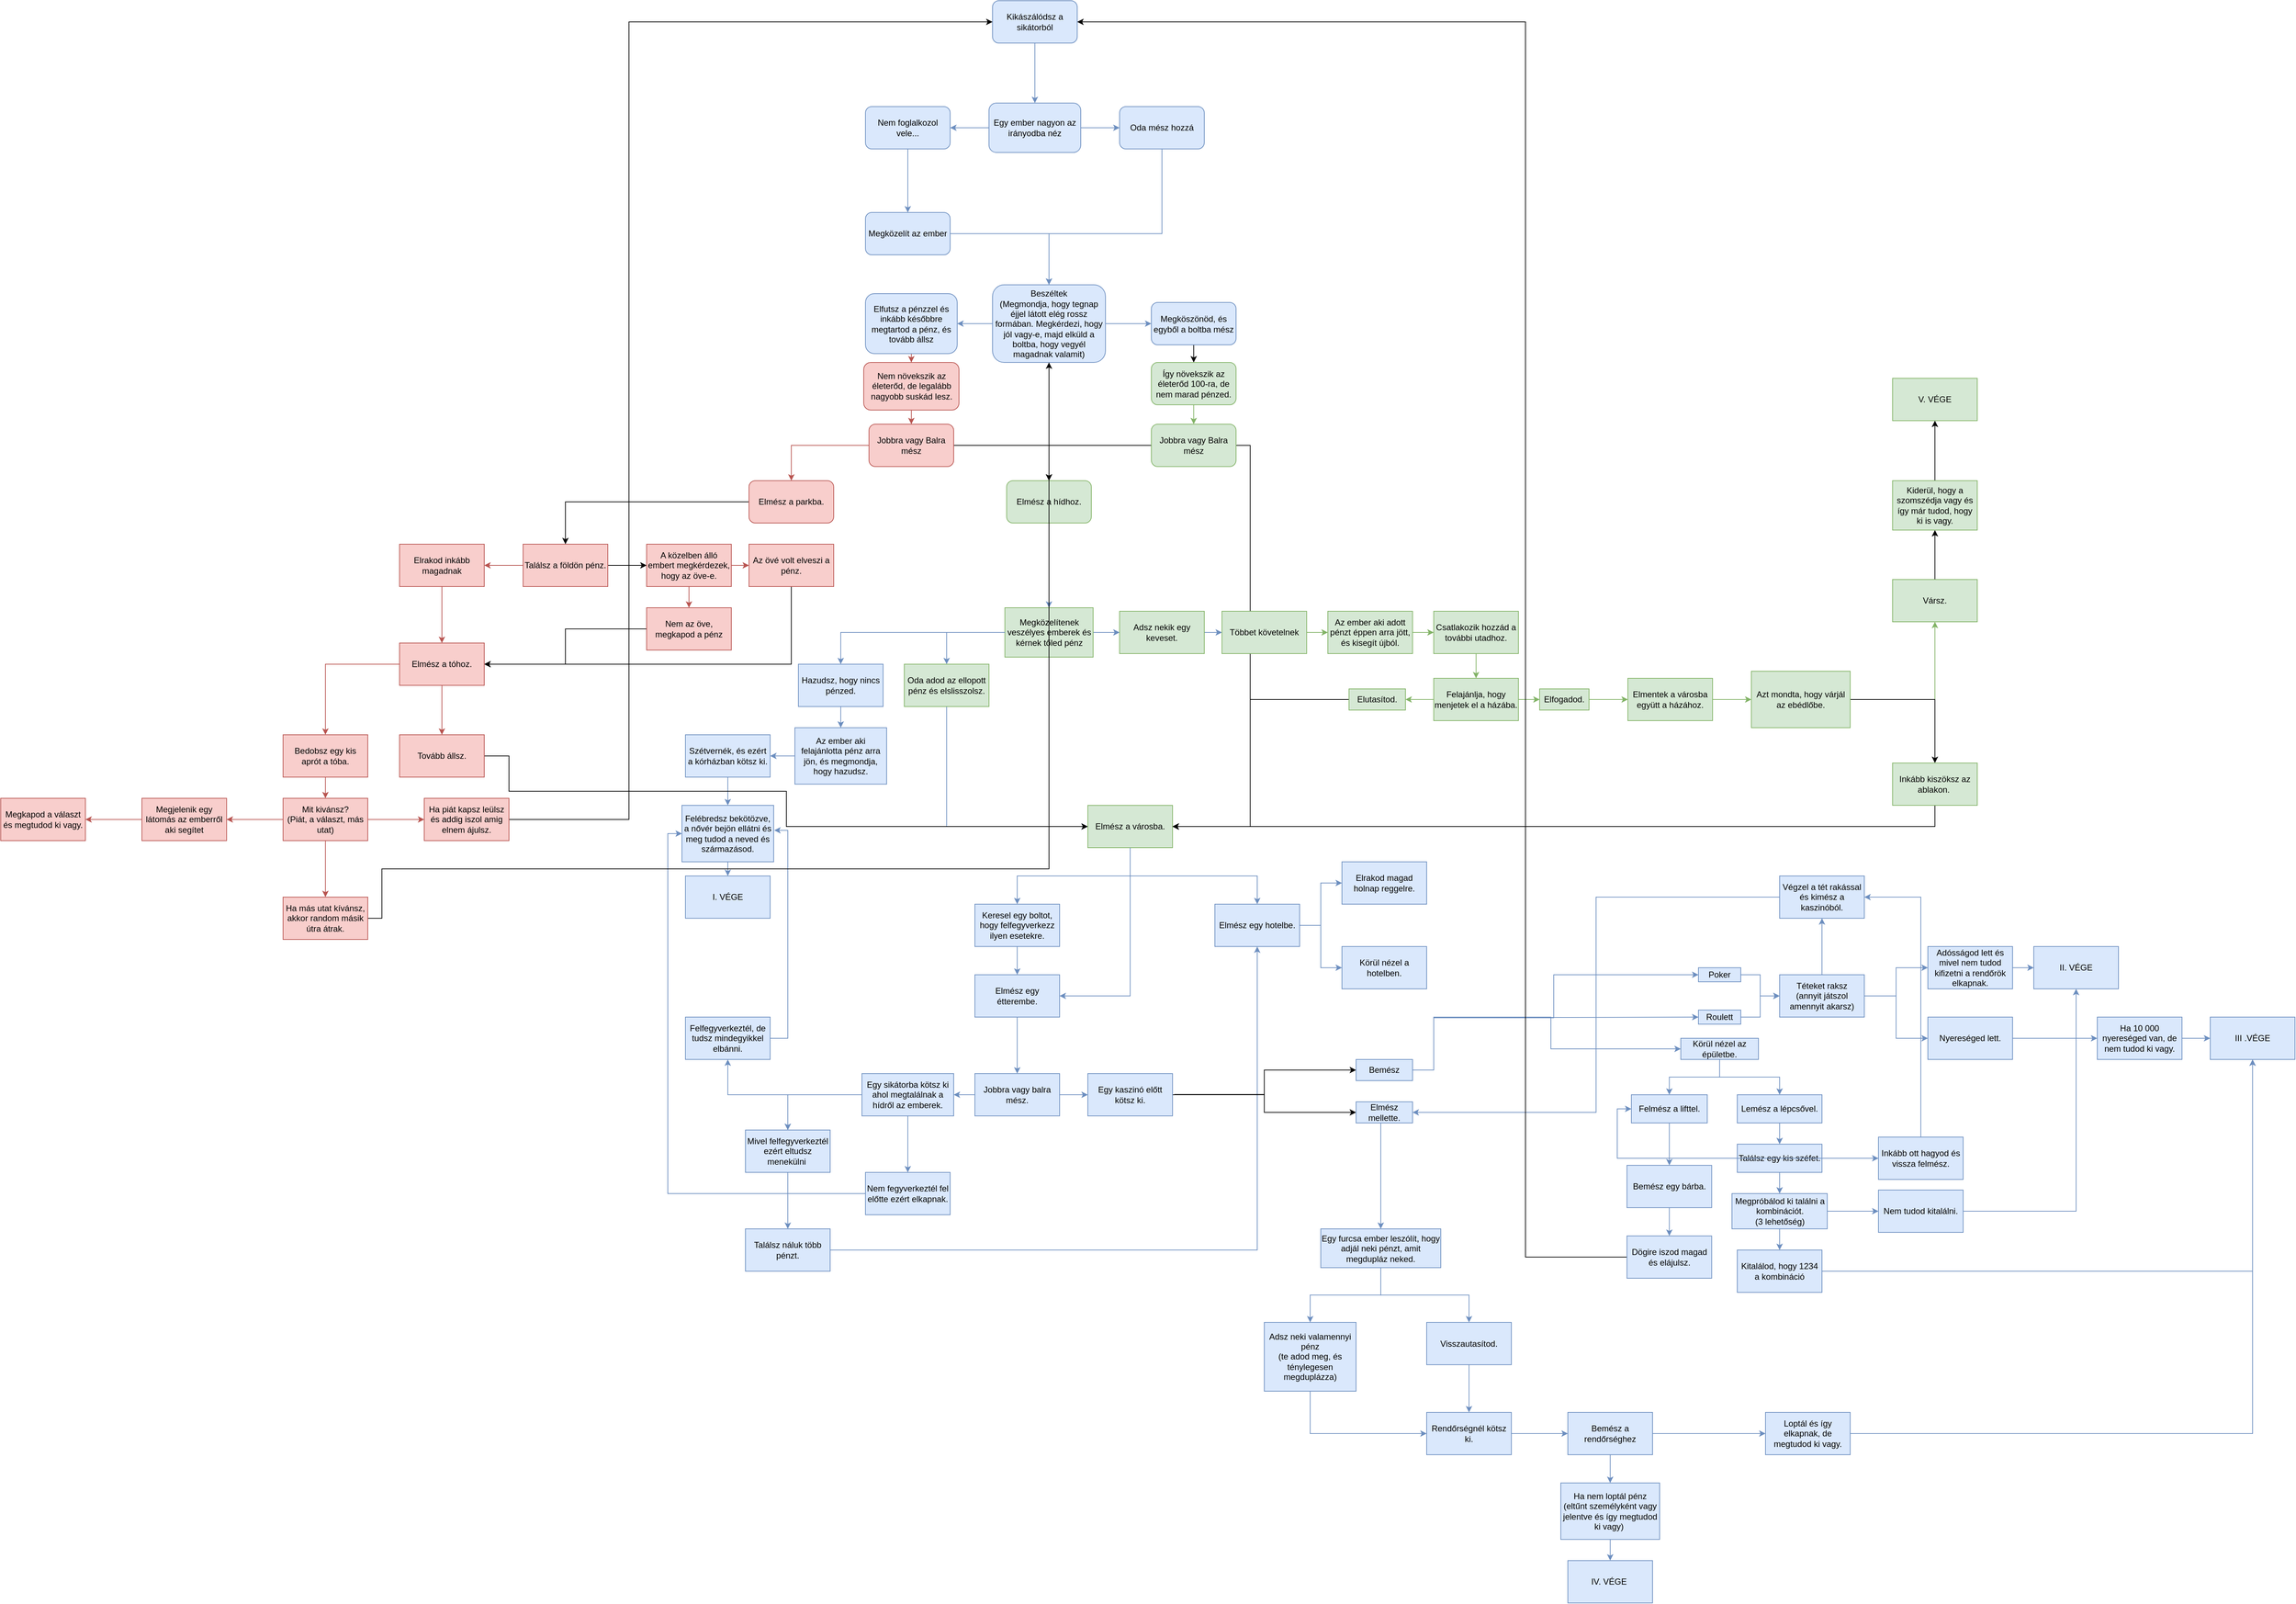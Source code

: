 <mxfile version="22.0.8" type="device">
  <diagram name="1 oldal" id="aO040an8WPxSiDpJnwPP">
    <mxGraphModel dx="1434" dy="790" grid="1" gridSize="10" guides="1" tooltips="1" connect="1" arrows="1" fold="1" page="1" pageScale="1" pageWidth="10000" pageHeight="10000" math="0" shadow="0">
      <root>
        <mxCell id="0" />
        <mxCell id="1" parent="0" />
        <mxCell id="iGLvWWdYhNniaDWui6tA-7" value="" style="edgeStyle=orthogonalEdgeStyle;rounded=0;orthogonalLoop=1;jettySize=auto;html=1;fillColor=#dae8fc;strokeColor=#6c8ebf;" parent="1" source="iGLvWWdYhNniaDWui6tA-1" target="iGLvWWdYhNniaDWui6tA-6" edge="1">
          <mxGeometry relative="1" as="geometry" />
        </mxCell>
        <mxCell id="iGLvWWdYhNniaDWui6tA-1" value="Kikászálódsz a sikátorból" style="rounded=1;whiteSpace=wrap;html=1;fillColor=#dae8fc;strokeColor=#6c8ebf;" parent="1" vertex="1">
          <mxGeometry x="2395" y="80" width="120" height="60" as="geometry" />
        </mxCell>
        <mxCell id="iGLvWWdYhNniaDWui6tA-9" value="" style="edgeStyle=orthogonalEdgeStyle;rounded=0;orthogonalLoop=1;jettySize=auto;html=1;fillColor=#dae8fc;strokeColor=#6c8ebf;" parent="1" source="iGLvWWdYhNniaDWui6tA-6" target="iGLvWWdYhNniaDWui6tA-8" edge="1">
          <mxGeometry relative="1" as="geometry" />
        </mxCell>
        <mxCell id="iGLvWWdYhNniaDWui6tA-11" value="" style="edgeStyle=orthogonalEdgeStyle;rounded=0;orthogonalLoop=1;jettySize=auto;html=1;fillColor=#dae8fc;strokeColor=#6c8ebf;" parent="1" source="iGLvWWdYhNniaDWui6tA-6" target="iGLvWWdYhNniaDWui6tA-10" edge="1">
          <mxGeometry relative="1" as="geometry" />
        </mxCell>
        <mxCell id="iGLvWWdYhNniaDWui6tA-6" value="Egy ember nagyon az irányodba néz" style="rounded=1;whiteSpace=wrap;html=1;fillColor=#dae8fc;strokeColor=#6c8ebf;" parent="1" vertex="1">
          <mxGeometry x="2390" y="225" width="130" height="70" as="geometry" />
        </mxCell>
        <mxCell id="iGLvWWdYhNniaDWui6tA-17" value="" style="edgeStyle=orthogonalEdgeStyle;rounded=0;orthogonalLoop=1;jettySize=auto;html=1;exitX=0.5;exitY=1;exitDx=0;exitDy=0;fillColor=#dae8fc;strokeColor=#6c8ebf;" parent="1" source="iGLvWWdYhNniaDWui6tA-8" target="iGLvWWdYhNniaDWui6tA-12" edge="1">
          <mxGeometry relative="1" as="geometry">
            <Array as="points">
              <mxPoint x="2635" y="410" />
              <mxPoint x="2475" y="410" />
            </Array>
          </mxGeometry>
        </mxCell>
        <mxCell id="iGLvWWdYhNniaDWui6tA-8" value="Oda mész hozzá" style="rounded=1;whiteSpace=wrap;html=1;fillColor=#dae8fc;strokeColor=#6c8ebf;" parent="1" vertex="1">
          <mxGeometry x="2575" y="230" width="120" height="60" as="geometry" />
        </mxCell>
        <mxCell id="iGLvWWdYhNniaDWui6tA-16" value="" style="edgeStyle=orthogonalEdgeStyle;rounded=0;orthogonalLoop=1;jettySize=auto;html=1;fillColor=#dae8fc;strokeColor=#6c8ebf;" parent="1" source="iGLvWWdYhNniaDWui6tA-10" target="iGLvWWdYhNniaDWui6tA-15" edge="1">
          <mxGeometry relative="1" as="geometry" />
        </mxCell>
        <mxCell id="iGLvWWdYhNniaDWui6tA-10" value="Nem foglalkozol vele..." style="rounded=1;whiteSpace=wrap;html=1;fillColor=#dae8fc;strokeColor=#6c8ebf;" parent="1" vertex="1">
          <mxGeometry x="2215" y="230" width="120" height="60" as="geometry" />
        </mxCell>
        <mxCell id="iGLvWWdYhNniaDWui6tA-21" value="" style="edgeStyle=orthogonalEdgeStyle;rounded=0;orthogonalLoop=1;jettySize=auto;html=1;fillColor=#dae8fc;strokeColor=#6c8ebf;" parent="1" source="iGLvWWdYhNniaDWui6tA-12" target="iGLvWWdYhNniaDWui6tA-20" edge="1">
          <mxGeometry relative="1" as="geometry" />
        </mxCell>
        <mxCell id="iGLvWWdYhNniaDWui6tA-23" value="" style="edgeStyle=orthogonalEdgeStyle;rounded=0;orthogonalLoop=1;jettySize=auto;html=1;fillColor=#dae8fc;strokeColor=#6c8ebf;" parent="1" source="iGLvWWdYhNniaDWui6tA-12" target="iGLvWWdYhNniaDWui6tA-22" edge="1">
          <mxGeometry relative="1" as="geometry" />
        </mxCell>
        <mxCell id="iGLvWWdYhNniaDWui6tA-12" value="Beszéltek&lt;br&gt;(Megmondja, hogy tegnap éjjel látott elég rossz formában. Megkérdezi, hogy jól vagy-e, majd elküld a boltba, hogy vegyél magadnak valamit)" style="rounded=1;whiteSpace=wrap;html=1;fillColor=#dae8fc;strokeColor=#6c8ebf;" parent="1" vertex="1">
          <mxGeometry x="2395" y="482.5" width="160" height="110" as="geometry" />
        </mxCell>
        <mxCell id="iGLvWWdYhNniaDWui6tA-18" style="edgeStyle=orthogonalEdgeStyle;rounded=0;orthogonalLoop=1;jettySize=auto;html=1;entryX=0.5;entryY=0;entryDx=0;entryDy=0;fillColor=#dae8fc;strokeColor=#6c8ebf;" parent="1" source="iGLvWWdYhNniaDWui6tA-15" target="iGLvWWdYhNniaDWui6tA-12" edge="1">
          <mxGeometry relative="1" as="geometry" />
        </mxCell>
        <mxCell id="iGLvWWdYhNniaDWui6tA-15" value="Megközelít az ember" style="rounded=1;whiteSpace=wrap;html=1;fillColor=#dae8fc;strokeColor=#6c8ebf;" parent="1" vertex="1">
          <mxGeometry x="2215" y="380" width="120" height="60" as="geometry" />
        </mxCell>
        <mxCell id="iGLvWWdYhNniaDWui6tA-25" value="" style="edgeStyle=orthogonalEdgeStyle;rounded=0;orthogonalLoop=1;jettySize=auto;html=1;" parent="1" source="iGLvWWdYhNniaDWui6tA-20" target="iGLvWWdYhNniaDWui6tA-24" edge="1">
          <mxGeometry relative="1" as="geometry" />
        </mxCell>
        <mxCell id="iGLvWWdYhNniaDWui6tA-20" value="Megköszönöd, és egyből a boltba mész" style="whiteSpace=wrap;html=1;rounded=1;fillColor=#dae8fc;strokeColor=#6c8ebf;" parent="1" vertex="1">
          <mxGeometry x="2620" y="507.5" width="120" height="60" as="geometry" />
        </mxCell>
        <mxCell id="iGLvWWdYhNniaDWui6tA-29" value="" style="edgeStyle=orthogonalEdgeStyle;rounded=0;orthogonalLoop=1;jettySize=auto;html=1;fillColor=#f8cecc;strokeColor=#b85450;" parent="1" source="iGLvWWdYhNniaDWui6tA-22" target="iGLvWWdYhNniaDWui6tA-28" edge="1">
          <mxGeometry relative="1" as="geometry" />
        </mxCell>
        <mxCell id="iGLvWWdYhNniaDWui6tA-22" value="Elfutsz a pénzzel és inkább későbbre megtartod a pénz, és tovább állsz" style="whiteSpace=wrap;html=1;rounded=1;fillColor=#dae8fc;strokeColor=#6c8ebf;" parent="1" vertex="1">
          <mxGeometry x="2215" y="495" width="130" height="85" as="geometry" />
        </mxCell>
        <mxCell id="iGLvWWdYhNniaDWui6tA-33" value="" style="edgeStyle=orthogonalEdgeStyle;rounded=0;orthogonalLoop=1;jettySize=auto;html=1;exitX=0;exitY=0.5;exitDx=0;exitDy=0;" parent="1" source="iGLvWWdYhNniaDWui6tA-61" target="iGLvWWdYhNniaDWui6tA-55" edge="1">
          <mxGeometry relative="1" as="geometry">
            <mxPoint x="2665.0" y="775" as="targetPoint" />
          </mxGeometry>
        </mxCell>
        <mxCell id="iGLvWWdYhNniaDWui6tA-60" value="" style="edgeStyle=orthogonalEdgeStyle;rounded=0;orthogonalLoop=1;jettySize=auto;html=1;exitX=1;exitY=0.5;exitDx=0;exitDy=0;entryX=1;entryY=0.5;entryDx=0;entryDy=0;" parent="1" source="iGLvWWdYhNniaDWui6tA-61" target="iGLvWWdYhNniaDWui6tA-80" edge="1">
          <mxGeometry relative="1" as="geometry">
            <mxPoint x="2860" y="760" as="targetPoint" />
          </mxGeometry>
        </mxCell>
        <mxCell id="iGLvWWdYhNniaDWui6tA-62" value="" style="edgeStyle=orthogonalEdgeStyle;rounded=0;orthogonalLoop=1;jettySize=auto;html=1;fillColor=#d5e8d4;strokeColor=#82b366;" parent="1" source="iGLvWWdYhNniaDWui6tA-24" target="iGLvWWdYhNniaDWui6tA-61" edge="1">
          <mxGeometry relative="1" as="geometry" />
        </mxCell>
        <mxCell id="iGLvWWdYhNniaDWui6tA-24" value="Így növekszik az életerőd 100-ra, de nem marad pénzed." style="whiteSpace=wrap;html=1;rounded=1;fillColor=#d5e8d4;strokeColor=#82b366;" parent="1" vertex="1">
          <mxGeometry x="2620" y="592.5" width="120" height="60" as="geometry" />
        </mxCell>
        <mxCell id="iGLvWWdYhNniaDWui6tA-46" value="" style="edgeStyle=orthogonalEdgeStyle;rounded=0;orthogonalLoop=1;jettySize=auto;html=1;exitX=0;exitY=0.5;exitDx=0;exitDy=0;fillColor=#f8cecc;strokeColor=#b85450;" parent="1" source="iGLvWWdYhNniaDWui6tA-63" target="iGLvWWdYhNniaDWui6tA-45" edge="1">
          <mxGeometry relative="1" as="geometry" />
        </mxCell>
        <mxCell id="iGLvWWdYhNniaDWui6tA-56" value="" style="edgeStyle=orthogonalEdgeStyle;rounded=0;orthogonalLoop=1;jettySize=auto;html=1;exitX=1;exitY=0.5;exitDx=0;exitDy=0;" parent="1" source="iGLvWWdYhNniaDWui6tA-63" target="iGLvWWdYhNniaDWui6tA-55" edge="1">
          <mxGeometry relative="1" as="geometry" />
        </mxCell>
        <mxCell id="iGLvWWdYhNniaDWui6tA-64" value="" style="edgeStyle=orthogonalEdgeStyle;rounded=0;orthogonalLoop=1;jettySize=auto;html=1;fillColor=#f8cecc;strokeColor=#b85450;" parent="1" source="iGLvWWdYhNniaDWui6tA-28" target="iGLvWWdYhNniaDWui6tA-63" edge="1">
          <mxGeometry relative="1" as="geometry" />
        </mxCell>
        <mxCell id="iGLvWWdYhNniaDWui6tA-28" value="Nem növekszik az életerőd, de legalább nagyobb suskád lesz." style="whiteSpace=wrap;html=1;rounded=1;fillColor=#f8cecc;strokeColor=#b85450;" parent="1" vertex="1">
          <mxGeometry x="2212.5" y="592.5" width="135" height="67.5" as="geometry" />
        </mxCell>
        <mxCell id="iGLvWWdYhNniaDWui6tA-39" value="" style="edgeStyle=orthogonalEdgeStyle;rounded=0;orthogonalLoop=1;jettySize=auto;html=1;" parent="1" source="iGLvWWdYhNniaDWui6tA-36" target="iGLvWWdYhNniaDWui6tA-38" edge="1">
          <mxGeometry relative="1" as="geometry" />
        </mxCell>
        <mxCell id="iGLvWWdYhNniaDWui6tA-41" value="" style="edgeStyle=orthogonalEdgeStyle;rounded=0;orthogonalLoop=1;jettySize=auto;html=1;fillColor=#f8cecc;strokeColor=#b85450;" parent="1" source="iGLvWWdYhNniaDWui6tA-36" target="iGLvWWdYhNniaDWui6tA-40" edge="1">
          <mxGeometry relative="1" as="geometry" />
        </mxCell>
        <mxCell id="iGLvWWdYhNniaDWui6tA-36" value="Találsz a földön pénz." style="rounded=0;whiteSpace=wrap;html=1;fillColor=#f8cecc;strokeColor=#b85450;" parent="1" vertex="1">
          <mxGeometry x="1730" y="850" width="120" height="60" as="geometry" />
        </mxCell>
        <mxCell id="iGLvWWdYhNniaDWui6tA-50" value="" style="edgeStyle=orthogonalEdgeStyle;rounded=0;orthogonalLoop=1;jettySize=auto;html=1;fillColor=#f8cecc;strokeColor=#b85450;" parent="1" source="iGLvWWdYhNniaDWui6tA-38" target="iGLvWWdYhNniaDWui6tA-49" edge="1">
          <mxGeometry relative="1" as="geometry" />
        </mxCell>
        <mxCell id="iGLvWWdYhNniaDWui6tA-52" value="" style="edgeStyle=orthogonalEdgeStyle;rounded=0;orthogonalLoop=1;jettySize=auto;html=1;fillColor=#f8cecc;strokeColor=#b85450;" parent="1" source="iGLvWWdYhNniaDWui6tA-38" target="iGLvWWdYhNniaDWui6tA-51" edge="1">
          <mxGeometry relative="1" as="geometry" />
        </mxCell>
        <mxCell id="iGLvWWdYhNniaDWui6tA-38" value="A közelben álló embert megkérdezek, hogy az öve-e." style="rounded=0;whiteSpace=wrap;html=1;fillColor=#f8cecc;strokeColor=#b85450;" parent="1" vertex="1">
          <mxGeometry x="1905" y="850" width="120" height="60" as="geometry" />
        </mxCell>
        <mxCell id="IY1WAJIcZyiLbwqata2a-6" value="" style="edgeStyle=orthogonalEdgeStyle;rounded=0;orthogonalLoop=1;jettySize=auto;html=1;fillColor=#f8cecc;strokeColor=#b85450;" parent="1" source="iGLvWWdYhNniaDWui6tA-40" target="IY1WAJIcZyiLbwqata2a-5" edge="1">
          <mxGeometry relative="1" as="geometry" />
        </mxCell>
        <mxCell id="iGLvWWdYhNniaDWui6tA-40" value="Elrakod inkább magadnak" style="rounded=0;whiteSpace=wrap;html=1;fillColor=#f8cecc;strokeColor=#b85450;" parent="1" vertex="1">
          <mxGeometry x="1555" y="850" width="120" height="60" as="geometry" />
        </mxCell>
        <mxCell id="IY1WAJIcZyiLbwqata2a-4" value="" style="edgeStyle=orthogonalEdgeStyle;rounded=0;orthogonalLoop=1;jettySize=auto;html=1;entryX=0.5;entryY=0;entryDx=0;entryDy=0;" parent="1" source="iGLvWWdYhNniaDWui6tA-45" target="iGLvWWdYhNniaDWui6tA-36" edge="1">
          <mxGeometry relative="1" as="geometry">
            <mxPoint x="1970" y="790" as="targetPoint" />
          </mxGeometry>
        </mxCell>
        <mxCell id="iGLvWWdYhNniaDWui6tA-45" value="Elmész a parkba." style="whiteSpace=wrap;html=1;rounded=1;fillColor=#f8cecc;strokeColor=#b85450;" parent="1" vertex="1">
          <mxGeometry x="2050" y="760" width="120" height="60" as="geometry" />
        </mxCell>
        <mxCell id="IY1WAJIcZyiLbwqata2a-9" value="" style="edgeStyle=orthogonalEdgeStyle;rounded=0;orthogonalLoop=1;jettySize=auto;html=1;" parent="1" source="iGLvWWdYhNniaDWui6tA-49" target="IY1WAJIcZyiLbwqata2a-5" edge="1">
          <mxGeometry relative="1" as="geometry">
            <mxPoint x="1825" y="970.0" as="targetPoint" />
          </mxGeometry>
        </mxCell>
        <mxCell id="iGLvWWdYhNniaDWui6tA-49" value="Nem az öve, megkapod a pénz" style="whiteSpace=wrap;html=1;rounded=0;fillColor=#f8cecc;strokeColor=#b85450;" parent="1" vertex="1">
          <mxGeometry x="1905" y="940" width="120" height="60" as="geometry" />
        </mxCell>
        <mxCell id="IY1WAJIcZyiLbwqata2a-7" value="" style="edgeStyle=orthogonalEdgeStyle;rounded=0;orthogonalLoop=1;jettySize=auto;html=1;entryX=1;entryY=0.5;entryDx=0;entryDy=0;" parent="1" source="iGLvWWdYhNniaDWui6tA-51" target="IY1WAJIcZyiLbwqata2a-5" edge="1">
          <mxGeometry relative="1" as="geometry">
            <Array as="points">
              <mxPoint x="2110" y="1020" />
            </Array>
          </mxGeometry>
        </mxCell>
        <mxCell id="iGLvWWdYhNniaDWui6tA-51" value="Az övé volt elveszi a pénz." style="whiteSpace=wrap;html=1;rounded=0;fillColor=#f8cecc;strokeColor=#b85450;" parent="1" vertex="1">
          <mxGeometry x="2050" y="850" width="120" height="60" as="geometry" />
        </mxCell>
        <mxCell id="iGLvWWdYhNniaDWui6tA-55" value="Elmész a hídhoz." style="whiteSpace=wrap;html=1;rounded=1;fillColor=#d5e8d4;strokeColor=#82b366;" parent="1" vertex="1">
          <mxGeometry x="2415" y="760" width="120" height="60" as="geometry" />
        </mxCell>
        <mxCell id="iGLvWWdYhNniaDWui6tA-61" value="Jobbra vagy Balra mész" style="whiteSpace=wrap;html=1;rounded=1;fillColor=#d5e8d4;strokeColor=#82b366;" parent="1" vertex="1">
          <mxGeometry x="2620" y="680" width="120" height="60" as="geometry" />
        </mxCell>
        <mxCell id="iGLvWWdYhNniaDWui6tA-63" value="Jobbra vagy Balra mész" style="whiteSpace=wrap;html=1;rounded=1;fillColor=#f8cecc;strokeColor=#b85450;" parent="1" vertex="1">
          <mxGeometry x="2220" y="680" width="120" height="60" as="geometry" />
        </mxCell>
        <mxCell id="iGLvWWdYhNniaDWui6tA-69" value="" style="edgeStyle=orthogonalEdgeStyle;rounded=0;orthogonalLoop=1;jettySize=auto;html=1;exitX=0.5;exitY=1;exitDx=0;exitDy=0;fillColor=#dae8fc;strokeColor=#6c8ebf;" parent="1" source="iGLvWWdYhNniaDWui6tA-55" target="iGLvWWdYhNniaDWui6tA-68" edge="1">
          <mxGeometry relative="1" as="geometry">
            <mxPoint x="2475.0" y="900" as="sourcePoint" />
          </mxGeometry>
        </mxCell>
        <mxCell id="iGLvWWdYhNniaDWui6tA-71" value="" style="edgeStyle=orthogonalEdgeStyle;rounded=0;orthogonalLoop=1;jettySize=auto;html=1;fillColor=#dae8fc;strokeColor=#6c8ebf;" parent="1" source="iGLvWWdYhNniaDWui6tA-68" target="iGLvWWdYhNniaDWui6tA-70" edge="1">
          <mxGeometry relative="1" as="geometry" />
        </mxCell>
        <mxCell id="iGLvWWdYhNniaDWui6tA-73" value="" style="edgeStyle=orthogonalEdgeStyle;rounded=0;orthogonalLoop=1;jettySize=auto;html=1;fillColor=#dae8fc;strokeColor=#6c8ebf;" parent="1" source="iGLvWWdYhNniaDWui6tA-68" target="iGLvWWdYhNniaDWui6tA-72" edge="1">
          <mxGeometry relative="1" as="geometry" />
        </mxCell>
        <mxCell id="iGLvWWdYhNniaDWui6tA-68" value="Megközelítenek veszélyes emberek és kérnek tőled pénz" style="whiteSpace=wrap;html=1;fillColor=#d5e8d4;strokeColor=#82b366;" parent="1" vertex="1">
          <mxGeometry x="2412.5" y="940" width="125" height="70" as="geometry" />
        </mxCell>
        <mxCell id="iGLvWWdYhNniaDWui6tA-77" value="" style="edgeStyle=orthogonalEdgeStyle;rounded=0;orthogonalLoop=1;jettySize=auto;html=1;fillColor=#dae8fc;strokeColor=#6c8ebf;" parent="1" source="iGLvWWdYhNniaDWui6tA-70" target="iGLvWWdYhNniaDWui6tA-76" edge="1">
          <mxGeometry relative="1" as="geometry" />
        </mxCell>
        <mxCell id="iGLvWWdYhNniaDWui6tA-70" value="Hazudsz, hogy nincs pénzed." style="whiteSpace=wrap;html=1;fillColor=#dae8fc;strokeColor=#6c8ebf;" parent="1" vertex="1">
          <mxGeometry x="2120" y="1020" width="120" height="60" as="geometry" />
        </mxCell>
        <mxCell id="iGLvWWdYhNniaDWui6tA-83" value="" style="edgeStyle=orthogonalEdgeStyle;rounded=0;orthogonalLoop=1;jettySize=auto;html=1;fillColor=#dae8fc;strokeColor=#6c8ebf;" parent="1" source="iGLvWWdYhNniaDWui6tA-72" target="iGLvWWdYhNniaDWui6tA-82" edge="1">
          <mxGeometry relative="1" as="geometry" />
        </mxCell>
        <mxCell id="iGLvWWdYhNniaDWui6tA-72" value="Adsz nekik egy keveset." style="whiteSpace=wrap;html=1;fillColor=#d5e8d4;strokeColor=#82b366;" parent="1" vertex="1">
          <mxGeometry x="2575" y="945" width="120" height="60" as="geometry" />
        </mxCell>
        <mxCell id="iGLvWWdYhNniaDWui6tA-74" value="" style="edgeStyle=orthogonalEdgeStyle;rounded=0;orthogonalLoop=1;jettySize=auto;html=1;exitX=0;exitY=0.5;exitDx=0;exitDy=0;fillColor=#dae8fc;strokeColor=#6c8ebf;" parent="1" source="iGLvWWdYhNniaDWui6tA-68" target="iGLvWWdYhNniaDWui6tA-75" edge="1">
          <mxGeometry relative="1" as="geometry">
            <mxPoint x="2425" y="980" as="sourcePoint" />
            <mxPoint x="2360" y="1030" as="targetPoint" />
          </mxGeometry>
        </mxCell>
        <mxCell id="iGLvWWdYhNniaDWui6tA-81" value="" style="edgeStyle=orthogonalEdgeStyle;rounded=0;orthogonalLoop=1;jettySize=auto;html=1;exitX=0.5;exitY=1;exitDx=0;exitDy=0;entryX=0;entryY=0.5;entryDx=0;entryDy=0;fillColor=#dae8fc;strokeColor=#6c8ebf;" parent="1" source="iGLvWWdYhNniaDWui6tA-75" target="iGLvWWdYhNniaDWui6tA-80" edge="1">
          <mxGeometry relative="1" as="geometry" />
        </mxCell>
        <mxCell id="iGLvWWdYhNniaDWui6tA-75" value="Oda adod az ellopott pénz és elslisszolsz." style="whiteSpace=wrap;html=1;fillColor=#d5e8d4;strokeColor=#82b366;" parent="1" vertex="1">
          <mxGeometry x="2270" y="1020" width="120" height="60" as="geometry" />
        </mxCell>
        <mxCell id="iGLvWWdYhNniaDWui6tA-79" value="" style="edgeStyle=orthogonalEdgeStyle;rounded=0;orthogonalLoop=1;jettySize=auto;html=1;fillColor=#dae8fc;strokeColor=#6c8ebf;" parent="1" source="iGLvWWdYhNniaDWui6tA-76" target="iGLvWWdYhNniaDWui6tA-78" edge="1">
          <mxGeometry relative="1" as="geometry" />
        </mxCell>
        <mxCell id="iGLvWWdYhNniaDWui6tA-76" value="Az ember aki felajánlotta pénz arra jön, és megmondja, hogy hazudsz." style="whiteSpace=wrap;html=1;fillColor=#dae8fc;strokeColor=#6c8ebf;" parent="1" vertex="1">
          <mxGeometry x="2115" y="1110" width="130" height="80" as="geometry" />
        </mxCell>
        <mxCell id="iGLvWWdYhNniaDWui6tA-99" value="" style="edgeStyle=orthogonalEdgeStyle;rounded=0;orthogonalLoop=1;jettySize=auto;html=1;fillColor=#dae8fc;strokeColor=#6c8ebf;" parent="1" source="iGLvWWdYhNniaDWui6tA-78" target="iGLvWWdYhNniaDWui6tA-98" edge="1">
          <mxGeometry relative="1" as="geometry" />
        </mxCell>
        <mxCell id="iGLvWWdYhNniaDWui6tA-78" value="Szétvernék, és ezért a kórházban kötsz ki." style="whiteSpace=wrap;html=1;fillColor=#dae8fc;strokeColor=#6c8ebf;" parent="1" vertex="1">
          <mxGeometry x="1960" y="1120" width="120" height="60" as="geometry" />
        </mxCell>
        <mxCell id="iGLvWWdYhNniaDWui6tA-103" value="" style="edgeStyle=orthogonalEdgeStyle;rounded=0;orthogonalLoop=1;jettySize=auto;html=1;exitX=0.5;exitY=1;exitDx=0;exitDy=0;fillColor=#dae8fc;strokeColor=#6c8ebf;" parent="1" source="iGLvWWdYhNniaDWui6tA-80" target="iGLvWWdYhNniaDWui6tA-102" edge="1">
          <mxGeometry relative="1" as="geometry" />
        </mxCell>
        <mxCell id="iGLvWWdYhNniaDWui6tA-119" value="" style="edgeStyle=orthogonalEdgeStyle;rounded=0;orthogonalLoop=1;jettySize=auto;html=1;entryX=1;entryY=0.5;entryDx=0;entryDy=0;exitX=0.5;exitY=1;exitDx=0;exitDy=0;fillColor=#dae8fc;strokeColor=#6c8ebf;" parent="1" source="iGLvWWdYhNniaDWui6tA-80" target="iGLvWWdYhNniaDWui6tA-109" edge="1">
          <mxGeometry relative="1" as="geometry">
            <mxPoint x="2590" y="1360" as="targetPoint" />
          </mxGeometry>
        </mxCell>
        <mxCell id="iGLvWWdYhNniaDWui6tA-80" value="Elmész a városba." style="whiteSpace=wrap;html=1;fillColor=#d5e8d4;strokeColor=#82b366;" parent="1" vertex="1">
          <mxGeometry x="2530" y="1220" width="120" height="60" as="geometry" />
        </mxCell>
        <mxCell id="iGLvWWdYhNniaDWui6tA-85" value="" style="edgeStyle=orthogonalEdgeStyle;rounded=0;orthogonalLoop=1;jettySize=auto;html=1;fillColor=#d5e8d4;strokeColor=#82b366;" parent="1" source="iGLvWWdYhNniaDWui6tA-82" target="iGLvWWdYhNniaDWui6tA-84" edge="1">
          <mxGeometry relative="1" as="geometry" />
        </mxCell>
        <mxCell id="iGLvWWdYhNniaDWui6tA-82" value="Többet követelnek" style="whiteSpace=wrap;html=1;fillColor=#d5e8d4;strokeColor=#82b366;" parent="1" vertex="1">
          <mxGeometry x="2720" y="945" width="120" height="60" as="geometry" />
        </mxCell>
        <mxCell id="iGLvWWdYhNniaDWui6tA-87" value="" style="edgeStyle=orthogonalEdgeStyle;rounded=0;orthogonalLoop=1;jettySize=auto;html=1;fillColor=#d5e8d4;strokeColor=#82b366;" parent="1" source="iGLvWWdYhNniaDWui6tA-84" target="iGLvWWdYhNniaDWui6tA-86" edge="1">
          <mxGeometry relative="1" as="geometry" />
        </mxCell>
        <mxCell id="iGLvWWdYhNniaDWui6tA-84" value="Az ember aki adott pénzt éppen arra jött, és kisegít újból." style="whiteSpace=wrap;html=1;fillColor=#d5e8d4;strokeColor=#82b366;" parent="1" vertex="1">
          <mxGeometry x="2870" y="945" width="120" height="60" as="geometry" />
        </mxCell>
        <mxCell id="iGLvWWdYhNniaDWui6tA-89" value="" style="edgeStyle=orthogonalEdgeStyle;rounded=0;orthogonalLoop=1;jettySize=auto;html=1;fillColor=#d5e8d4;strokeColor=#82b366;" parent="1" source="iGLvWWdYhNniaDWui6tA-86" target="iGLvWWdYhNniaDWui6tA-88" edge="1">
          <mxGeometry relative="1" as="geometry" />
        </mxCell>
        <mxCell id="iGLvWWdYhNniaDWui6tA-86" value="Csatlakozik hozzád a további utadhoz." style="whiteSpace=wrap;html=1;fillColor=#d5e8d4;strokeColor=#82b366;" parent="1" vertex="1">
          <mxGeometry x="3020" y="945" width="120" height="60" as="geometry" />
        </mxCell>
        <mxCell id="iGLvWWdYhNniaDWui6tA-91" value="" style="edgeStyle=orthogonalEdgeStyle;rounded=0;orthogonalLoop=1;jettySize=auto;html=1;fillColor=#d5e8d4;strokeColor=#82b366;" parent="1" source="iGLvWWdYhNniaDWui6tA-88" target="iGLvWWdYhNniaDWui6tA-90" edge="1">
          <mxGeometry relative="1" as="geometry" />
        </mxCell>
        <mxCell id="iGLvWWdYhNniaDWui6tA-93" value="" style="edgeStyle=orthogonalEdgeStyle;rounded=0;orthogonalLoop=1;jettySize=auto;html=1;fillColor=#d5e8d4;strokeColor=#82b366;" parent="1" source="iGLvWWdYhNniaDWui6tA-88" target="iGLvWWdYhNniaDWui6tA-92" edge="1">
          <mxGeometry relative="1" as="geometry" />
        </mxCell>
        <mxCell id="iGLvWWdYhNniaDWui6tA-88" value="Felajánlja, hogy menjetek el a házába." style="whiteSpace=wrap;html=1;fillColor=#d5e8d4;strokeColor=#82b366;" parent="1" vertex="1">
          <mxGeometry x="3020" y="1040" width="120" height="60" as="geometry" />
        </mxCell>
        <mxCell id="iGLvWWdYhNniaDWui6tA-95" value="" style="edgeStyle=orthogonalEdgeStyle;rounded=0;orthogonalLoop=1;jettySize=auto;html=1;entryX=1;entryY=0.5;entryDx=0;entryDy=0;" parent="1" source="iGLvWWdYhNniaDWui6tA-90" target="iGLvWWdYhNniaDWui6tA-80" edge="1">
          <mxGeometry relative="1" as="geometry">
            <mxPoint x="2940.0" y="1150" as="targetPoint" />
            <Array as="points">
              <mxPoint x="2760" y="1070" />
              <mxPoint x="2760" y="1250" />
            </Array>
          </mxGeometry>
        </mxCell>
        <mxCell id="iGLvWWdYhNniaDWui6tA-90" value="Elutasítod." style="whiteSpace=wrap;html=1;fillColor=#d5e8d4;strokeColor=#82b366;" parent="1" vertex="1">
          <mxGeometry x="2900" y="1055" width="80" height="30" as="geometry" />
        </mxCell>
        <mxCell id="iGLvWWdYhNniaDWui6tA-97" value="" style="edgeStyle=orthogonalEdgeStyle;rounded=0;orthogonalLoop=1;jettySize=auto;html=1;fillColor=#d5e8d4;strokeColor=#82b366;" parent="1" source="iGLvWWdYhNniaDWui6tA-92" target="iGLvWWdYhNniaDWui6tA-96" edge="1">
          <mxGeometry relative="1" as="geometry" />
        </mxCell>
        <mxCell id="iGLvWWdYhNniaDWui6tA-92" value="Elfogadod." style="whiteSpace=wrap;html=1;fillColor=#d5e8d4;strokeColor=#82b366;" parent="1" vertex="1">
          <mxGeometry x="3170" y="1055" width="70" height="30" as="geometry" />
        </mxCell>
        <mxCell id="IY1WAJIcZyiLbwqata2a-2" value="" style="edgeStyle=orthogonalEdgeStyle;rounded=0;orthogonalLoop=1;jettySize=auto;html=1;entryX=0;entryY=0.5;entryDx=0;entryDy=0;fillColor=#d5e8d4;strokeColor=#82b366;" parent="1" source="iGLvWWdYhNniaDWui6tA-96" target="IY1WAJIcZyiLbwqata2a-1" edge="1">
          <mxGeometry relative="1" as="geometry" />
        </mxCell>
        <mxCell id="iGLvWWdYhNniaDWui6tA-96" value="Elmentek a városba együtt a házához." style="whiteSpace=wrap;html=1;fillColor=#d5e8d4;strokeColor=#82b366;" parent="1" vertex="1">
          <mxGeometry x="3295" y="1040" width="120" height="60" as="geometry" />
        </mxCell>
        <mxCell id="iGLvWWdYhNniaDWui6tA-101" value="" style="edgeStyle=orthogonalEdgeStyle;rounded=0;orthogonalLoop=1;jettySize=auto;html=1;fillColor=#dae8fc;strokeColor=#6c8ebf;" parent="1" source="iGLvWWdYhNniaDWui6tA-98" target="iGLvWWdYhNniaDWui6tA-100" edge="1">
          <mxGeometry relative="1" as="geometry" />
        </mxCell>
        <mxCell id="iGLvWWdYhNniaDWui6tA-98" value="Felébredsz bekötözve, a nővér bejön ellátni és meg tudod a neved és származásod." style="whiteSpace=wrap;html=1;fillColor=#dae8fc;strokeColor=#6c8ebf;" parent="1" vertex="1">
          <mxGeometry x="1955" y="1220" width="130" height="80" as="geometry" />
        </mxCell>
        <mxCell id="iGLvWWdYhNniaDWui6tA-100" value="I. VÉGE" style="whiteSpace=wrap;html=1;fillColor=#dae8fc;strokeColor=#6c8ebf;" parent="1" vertex="1">
          <mxGeometry x="1960" y="1320" width="120" height="60" as="geometry" />
        </mxCell>
        <mxCell id="iGLvWWdYhNniaDWui6tA-117" value="" style="edgeStyle=orthogonalEdgeStyle;rounded=0;orthogonalLoop=1;jettySize=auto;html=1;fillColor=#dae8fc;strokeColor=#6c8ebf;" parent="1" source="iGLvWWdYhNniaDWui6tA-102" target="iGLvWWdYhNniaDWui6tA-109" edge="1">
          <mxGeometry relative="1" as="geometry" />
        </mxCell>
        <mxCell id="iGLvWWdYhNniaDWui6tA-102" value="Keresel egy boltot, hogy felfegyverkezz ilyen esetekre." style="whiteSpace=wrap;html=1;fillColor=#dae8fc;strokeColor=#6c8ebf;" parent="1" vertex="1">
          <mxGeometry x="2370" y="1360" width="120" height="60" as="geometry" />
        </mxCell>
        <mxCell id="iGLvWWdYhNniaDWui6tA-114" value="" style="edgeStyle=orthogonalEdgeStyle;rounded=0;orthogonalLoop=1;jettySize=auto;html=1;fillColor=#dae8fc;strokeColor=#6c8ebf;" parent="1" source="iGLvWWdYhNniaDWui6tA-104" target="iGLvWWdYhNniaDWui6tA-113" edge="1">
          <mxGeometry relative="1" as="geometry" />
        </mxCell>
        <mxCell id="iGLvWWdYhNniaDWui6tA-104" value="Elmész egy hotelbe." style="whiteSpace=wrap;html=1;fillColor=#dae8fc;strokeColor=#6c8ebf;" parent="1" vertex="1">
          <mxGeometry x="2710" y="1360" width="120" height="60" as="geometry" />
        </mxCell>
        <mxCell id="iGLvWWdYhNniaDWui6tA-107" value="" style="edgeStyle=orthogonalEdgeStyle;rounded=0;orthogonalLoop=1;jettySize=auto;html=1;exitX=0.5;exitY=1;exitDx=0;exitDy=0;entryX=0.5;entryY=0;entryDx=0;entryDy=0;fillColor=#dae8fc;strokeColor=#6c8ebf;" parent="1" source="iGLvWWdYhNniaDWui6tA-80" target="iGLvWWdYhNniaDWui6tA-104" edge="1">
          <mxGeometry relative="1" as="geometry">
            <mxPoint x="2760" y="1320" as="sourcePoint" />
            <mxPoint x="2590" y="1400" as="targetPoint" />
          </mxGeometry>
        </mxCell>
        <mxCell id="iGLvWWdYhNniaDWui6tA-112" value="" style="edgeStyle=orthogonalEdgeStyle;rounded=0;orthogonalLoop=1;jettySize=auto;html=1;fillColor=#dae8fc;strokeColor=#6c8ebf;" parent="1" source="iGLvWWdYhNniaDWui6tA-109" target="iGLvWWdYhNniaDWui6tA-111" edge="1">
          <mxGeometry relative="1" as="geometry" />
        </mxCell>
        <mxCell id="iGLvWWdYhNniaDWui6tA-109" value="Elmész egy étterembe." style="whiteSpace=wrap;html=1;fillColor=#dae8fc;strokeColor=#6c8ebf;" parent="1" vertex="1">
          <mxGeometry x="2370" y="1460" width="120" height="60" as="geometry" />
        </mxCell>
        <mxCell id="iGLvWWdYhNniaDWui6tA-116" value="" style="edgeStyle=orthogonalEdgeStyle;rounded=0;orthogonalLoop=1;jettySize=auto;html=1;fillColor=#dae8fc;strokeColor=#6c8ebf;" parent="1" source="iGLvWWdYhNniaDWui6tA-111" target="iGLvWWdYhNniaDWui6tA-115" edge="1">
          <mxGeometry relative="1" as="geometry" />
        </mxCell>
        <mxCell id="iGLvWWdYhNniaDWui6tA-135" value="" style="edgeStyle=orthogonalEdgeStyle;rounded=0;orthogonalLoop=1;jettySize=auto;html=1;fillColor=#dae8fc;strokeColor=#6c8ebf;" parent="1" source="iGLvWWdYhNniaDWui6tA-111" target="iGLvWWdYhNniaDWui6tA-134" edge="1">
          <mxGeometry relative="1" as="geometry" />
        </mxCell>
        <mxCell id="iGLvWWdYhNniaDWui6tA-111" value="Jobbra vagy balra mész." style="whiteSpace=wrap;html=1;fillColor=#dae8fc;strokeColor=#6c8ebf;" parent="1" vertex="1">
          <mxGeometry x="2370" y="1600" width="120" height="60" as="geometry" />
        </mxCell>
        <mxCell id="iGLvWWdYhNniaDWui6tA-113" value="Elrakod magad holnap reggelre." style="whiteSpace=wrap;html=1;fillColor=#dae8fc;strokeColor=#6c8ebf;" parent="1" vertex="1">
          <mxGeometry x="2890" y="1300" width="120" height="60" as="geometry" />
        </mxCell>
        <mxCell id="iGLvWWdYhNniaDWui6tA-121" value="" style="edgeStyle=orthogonalEdgeStyle;rounded=0;orthogonalLoop=1;jettySize=auto;html=1;fillColor=#dae8fc;strokeColor=#6c8ebf;" parent="1" source="iGLvWWdYhNniaDWui6tA-115" target="iGLvWWdYhNniaDWui6tA-120" edge="1">
          <mxGeometry relative="1" as="geometry" />
        </mxCell>
        <mxCell id="iGLvWWdYhNniaDWui6tA-128" value="" style="edgeStyle=orthogonalEdgeStyle;rounded=0;orthogonalLoop=1;jettySize=auto;html=1;fillColor=#dae8fc;strokeColor=#6c8ebf;" parent="1" source="iGLvWWdYhNniaDWui6tA-115" target="iGLvWWdYhNniaDWui6tA-127" edge="1">
          <mxGeometry relative="1" as="geometry" />
        </mxCell>
        <mxCell id="iGLvWWdYhNniaDWui6tA-115" value="Egy sikátorba kötsz ki ahol megtalálnak a hídről az emberek." style="whiteSpace=wrap;html=1;fillColor=#dae8fc;strokeColor=#6c8ebf;" parent="1" vertex="1">
          <mxGeometry x="2210" y="1600" width="130" height="60" as="geometry" />
        </mxCell>
        <mxCell id="iGLvWWdYhNniaDWui6tA-131" value="" style="edgeStyle=orthogonalEdgeStyle;rounded=0;orthogonalLoop=1;jettySize=auto;html=1;fillColor=#dae8fc;strokeColor=#6c8ebf;" parent="1" source="iGLvWWdYhNniaDWui6tA-120" target="iGLvWWdYhNniaDWui6tA-130" edge="1">
          <mxGeometry relative="1" as="geometry" />
        </mxCell>
        <mxCell id="iGLvWWdYhNniaDWui6tA-120" value="Mivel felfegyverkeztél ezért eltudsz menekülni&amp;nbsp;" style="whiteSpace=wrap;html=1;fillColor=#dae8fc;strokeColor=#6c8ebf;" parent="1" vertex="1">
          <mxGeometry x="2045" y="1680" width="120" height="60" as="geometry" />
        </mxCell>
        <mxCell id="iGLvWWdYhNniaDWui6tA-122" value="" style="edgeStyle=orthogonalEdgeStyle;rounded=0;orthogonalLoop=1;jettySize=auto;html=1;exitX=0;exitY=0.5;exitDx=0;exitDy=0;entryX=0.5;entryY=1;entryDx=0;entryDy=0;fillColor=#dae8fc;strokeColor=#6c8ebf;" parent="1" source="iGLvWWdYhNniaDWui6tA-115" target="iGLvWWdYhNniaDWui6tA-123" edge="1">
          <mxGeometry relative="1" as="geometry">
            <mxPoint x="2210" y="1580" as="sourcePoint" />
            <mxPoint x="2110" y="1580" as="targetPoint" />
          </mxGeometry>
        </mxCell>
        <mxCell id="iGLvWWdYhNniaDWui6tA-124" value="" style="edgeStyle=orthogonalEdgeStyle;rounded=0;orthogonalLoop=1;jettySize=auto;html=1;exitX=0;exitY=0.5;exitDx=0;exitDy=0;fillColor=#dae8fc;strokeColor=#6c8ebf;" parent="1" source="iGLvWWdYhNniaDWui6tA-115" target="iGLvWWdYhNniaDWui6tA-120" edge="1">
          <mxGeometry relative="1" as="geometry" />
        </mxCell>
        <mxCell id="iGLvWWdYhNniaDWui6tA-126" value="" style="edgeStyle=orthogonalEdgeStyle;rounded=0;orthogonalLoop=1;jettySize=auto;html=1;entryX=1.006;entryY=0.442;entryDx=0;entryDy=0;entryPerimeter=0;fillColor=#dae8fc;strokeColor=#6c8ebf;" parent="1" source="iGLvWWdYhNniaDWui6tA-123" target="iGLvWWdYhNniaDWui6tA-98" edge="1">
          <mxGeometry relative="1" as="geometry">
            <mxPoint x="2010" y="1440" as="targetPoint" />
            <Array as="points">
              <mxPoint x="2105" y="1550" />
              <mxPoint x="2105" y="1255" />
            </Array>
          </mxGeometry>
        </mxCell>
        <mxCell id="iGLvWWdYhNniaDWui6tA-123" value="Felfegyverkeztél, de tudsz mindegyikkel elbánni." style="whiteSpace=wrap;html=1;fillColor=#dae8fc;strokeColor=#6c8ebf;" parent="1" vertex="1">
          <mxGeometry x="1960" y="1520" width="120" height="60" as="geometry" />
        </mxCell>
        <mxCell id="iGLvWWdYhNniaDWui6tA-129" value="" style="edgeStyle=orthogonalEdgeStyle;rounded=0;orthogonalLoop=1;jettySize=auto;html=1;entryX=0;entryY=0.5;entryDx=0;entryDy=0;fillColor=#dae8fc;strokeColor=#6c8ebf;" parent="1" source="iGLvWWdYhNniaDWui6tA-127" target="iGLvWWdYhNniaDWui6tA-98" edge="1">
          <mxGeometry relative="1" as="geometry" />
        </mxCell>
        <mxCell id="iGLvWWdYhNniaDWui6tA-127" value="Nem fegyverkeztél fel előtte ezért elkapnak." style="whiteSpace=wrap;html=1;fillColor=#dae8fc;strokeColor=#6c8ebf;" parent="1" vertex="1">
          <mxGeometry x="2215" y="1740" width="120" height="60" as="geometry" />
        </mxCell>
        <mxCell id="iGLvWWdYhNniaDWui6tA-133" value="" style="edgeStyle=orthogonalEdgeStyle;rounded=0;orthogonalLoop=1;jettySize=auto;html=1;entryX=0.5;entryY=1;entryDx=0;entryDy=0;fillColor=#dae8fc;strokeColor=#6c8ebf;" parent="1" source="iGLvWWdYhNniaDWui6tA-130" target="iGLvWWdYhNniaDWui6tA-104" edge="1">
          <mxGeometry relative="1" as="geometry">
            <mxPoint x="2710" y="1850" as="targetPoint" />
          </mxGeometry>
        </mxCell>
        <mxCell id="iGLvWWdYhNniaDWui6tA-130" value="Találsz náluk több pénzt." style="whiteSpace=wrap;html=1;fillColor=#dae8fc;strokeColor=#6c8ebf;" parent="1" vertex="1">
          <mxGeometry x="2045" y="1820" width="120" height="60" as="geometry" />
        </mxCell>
        <mxCell id="iGLvWWdYhNniaDWui6tA-139" value="" style="edgeStyle=orthogonalEdgeStyle;rounded=0;orthogonalLoop=1;jettySize=auto;html=1;" parent="1" source="iGLvWWdYhNniaDWui6tA-134" target="iGLvWWdYhNniaDWui6tA-138" edge="1">
          <mxGeometry relative="1" as="geometry">
            <Array as="points">
              <mxPoint x="2780" y="1630" />
              <mxPoint x="2780" y="1595" />
            </Array>
          </mxGeometry>
        </mxCell>
        <mxCell id="iGLvWWdYhNniaDWui6tA-134" value="Egy kaszinó előtt kötsz ki." style="whiteSpace=wrap;html=1;fillColor=#dae8fc;strokeColor=#6c8ebf;" parent="1" vertex="1">
          <mxGeometry x="2530" y="1600" width="120" height="60" as="geometry" />
        </mxCell>
        <mxCell id="iGLvWWdYhNniaDWui6tA-136" value="" style="edgeStyle=orthogonalEdgeStyle;rounded=0;orthogonalLoop=1;jettySize=auto;html=1;exitX=1;exitY=0.5;exitDx=0;exitDy=0;entryX=0;entryY=0.5;entryDx=0;entryDy=0;fillColor=#dae8fc;strokeColor=#6c8ebf;" parent="1" source="iGLvWWdYhNniaDWui6tA-104" target="iGLvWWdYhNniaDWui6tA-137" edge="1">
          <mxGeometry relative="1" as="geometry">
            <mxPoint x="2900" y="1450" as="sourcePoint" />
            <mxPoint x="2960" y="1460" as="targetPoint" />
          </mxGeometry>
        </mxCell>
        <mxCell id="iGLvWWdYhNniaDWui6tA-137" value="Körül nézel a hotelben." style="whiteSpace=wrap;html=1;fillColor=#dae8fc;strokeColor=#6c8ebf;" parent="1" vertex="1">
          <mxGeometry x="2890" y="1420" width="120" height="60" as="geometry" />
        </mxCell>
        <mxCell id="iGLvWWdYhNniaDWui6tA-150" value="" style="edgeStyle=orthogonalEdgeStyle;rounded=0;orthogonalLoop=1;jettySize=auto;html=1;entryX=0;entryY=0.5;entryDx=0;entryDy=0;fillColor=#dae8fc;strokeColor=#6c8ebf;" parent="1" target="iGLvWWdYhNniaDWui6tA-151" edge="1">
          <mxGeometry relative="1" as="geometry">
            <mxPoint x="3020" y="1520" as="sourcePoint" />
            <mxPoint x="3350" y="1525" as="targetPoint" />
            <Array as="points">
              <mxPoint x="3190" y="1521" />
              <mxPoint x="3190" y="1460" />
            </Array>
          </mxGeometry>
        </mxCell>
        <mxCell id="iGLvWWdYhNniaDWui6tA-138" value="Bemész" style="whiteSpace=wrap;html=1;fillColor=#dae8fc;strokeColor=#6c8ebf;" parent="1" vertex="1">
          <mxGeometry x="2910" y="1580" width="80" height="30" as="geometry" />
        </mxCell>
        <mxCell id="iGLvWWdYhNniaDWui6tA-140" value="" style="edgeStyle=orthogonalEdgeStyle;rounded=0;orthogonalLoop=1;jettySize=auto;html=1;entryX=0;entryY=0.5;entryDx=0;entryDy=0;" parent="1" target="iGLvWWdYhNniaDWui6tA-141" edge="1">
          <mxGeometry relative="1" as="geometry">
            <mxPoint x="2652.5" y="1629.58" as="sourcePoint" />
            <mxPoint x="2907.5" y="1629.58" as="targetPoint" />
            <Array as="points">
              <mxPoint x="2780" y="1630" />
              <mxPoint x="2780" y="1655" />
            </Array>
          </mxGeometry>
        </mxCell>
        <mxCell id="iGLvWWdYhNniaDWui6tA-199" value="" style="edgeStyle=orthogonalEdgeStyle;rounded=0;orthogonalLoop=1;jettySize=auto;html=1;entryX=0.5;entryY=0;entryDx=0;entryDy=0;fillColor=#dae8fc;strokeColor=#6c8ebf;" parent="1" source="iGLvWWdYhNniaDWui6tA-141" target="iGLvWWdYhNniaDWui6tA-144" edge="1">
          <mxGeometry relative="1" as="geometry">
            <mxPoint x="2950" y="1735" as="targetPoint" />
            <Array as="points">
              <mxPoint x="2945" y="1710" />
              <mxPoint x="2945" y="1710" />
            </Array>
          </mxGeometry>
        </mxCell>
        <mxCell id="iGLvWWdYhNniaDWui6tA-141" value="Elmész mellette." style="whiteSpace=wrap;html=1;fillColor=#dae8fc;strokeColor=#6c8ebf;" parent="1" vertex="1">
          <mxGeometry x="2910" y="1640" width="80" height="30" as="geometry" />
        </mxCell>
        <mxCell id="iGLvWWdYhNniaDWui6tA-147" value="" style="edgeStyle=orthogonalEdgeStyle;rounded=0;orthogonalLoop=1;jettySize=auto;html=1;exitX=0.5;exitY=1;exitDx=0;exitDy=0;fillColor=#dae8fc;strokeColor=#6c8ebf;" parent="1" source="iGLvWWdYhNniaDWui6tA-144" target="iGLvWWdYhNniaDWui6tA-146" edge="1">
          <mxGeometry relative="1" as="geometry">
            <mxPoint x="2725" y="1875" as="sourcePoint" />
          </mxGeometry>
        </mxCell>
        <mxCell id="iGLvWWdYhNniaDWui6tA-144" value="Egy furcsa ember leszólít, hogy adjál neki pénzt, amit megdupláz neked." style="whiteSpace=wrap;html=1;fillColor=#dae8fc;strokeColor=#6c8ebf;" parent="1" vertex="1">
          <mxGeometry x="2860" y="1820" width="170" height="55" as="geometry" />
        </mxCell>
        <mxCell id="tVNEhn0ZX03NIchQhEjO-8" value="" style="edgeStyle=orthogonalEdgeStyle;rounded=0;orthogonalLoop=1;jettySize=auto;html=1;entryX=0;entryY=0.5;entryDx=0;entryDy=0;exitX=0.5;exitY=1;exitDx=0;exitDy=0;fillColor=#dae8fc;strokeColor=#6c8ebf;" parent="1" source="iGLvWWdYhNniaDWui6tA-146" target="tVNEhn0ZX03NIchQhEjO-5" edge="1">
          <mxGeometry relative="1" as="geometry">
            <mxPoint x="2845.0" y="2148.75" as="targetPoint" />
            <Array as="points">
              <mxPoint x="2845" y="2110" />
            </Array>
          </mxGeometry>
        </mxCell>
        <mxCell id="iGLvWWdYhNniaDWui6tA-146" value="Adsz neki valamennyi pénz&lt;br&gt;(te adod meg, és ténylegesen megduplázza)" style="whiteSpace=wrap;html=1;fillColor=#dae8fc;strokeColor=#6c8ebf;" parent="1" vertex="1">
          <mxGeometry x="2780" y="1952.5" width="130" height="97.5" as="geometry" />
        </mxCell>
        <mxCell id="tVNEhn0ZX03NIchQhEjO-6" value="" style="edgeStyle=orthogonalEdgeStyle;rounded=0;orthogonalLoop=1;jettySize=auto;html=1;fillColor=#dae8fc;strokeColor=#6c8ebf;" parent="1" source="iGLvWWdYhNniaDWui6tA-148" target="tVNEhn0ZX03NIchQhEjO-5" edge="1">
          <mxGeometry relative="1" as="geometry" />
        </mxCell>
        <mxCell id="iGLvWWdYhNniaDWui6tA-148" value="Visszautasítod." style="whiteSpace=wrap;html=1;fillColor=#dae8fc;strokeColor=#6c8ebf;" parent="1" vertex="1">
          <mxGeometry x="3010" y="1952.5" width="120" height="60" as="geometry" />
        </mxCell>
        <mxCell id="iGLvWWdYhNniaDWui6tA-149" value="" style="edgeStyle=orthogonalEdgeStyle;rounded=0;orthogonalLoop=1;jettySize=auto;html=1;exitX=0.5;exitY=1;exitDx=0;exitDy=0;entryX=0.5;entryY=0;entryDx=0;entryDy=0;fillColor=#dae8fc;strokeColor=#6c8ebf;" parent="1" source="iGLvWWdYhNniaDWui6tA-144" target="iGLvWWdYhNniaDWui6tA-148" edge="1">
          <mxGeometry relative="1" as="geometry">
            <mxPoint x="3310" y="1872.5" as="sourcePoint" />
            <mxPoint x="3095" y="1949.5" as="targetPoint" />
          </mxGeometry>
        </mxCell>
        <mxCell id="iGLvWWdYhNniaDWui6tA-164" value="" style="edgeStyle=orthogonalEdgeStyle;rounded=0;orthogonalLoop=1;jettySize=auto;html=1;fillColor=#dae8fc;strokeColor=#6c8ebf;" parent="1" source="iGLvWWdYhNniaDWui6tA-151" target="iGLvWWdYhNniaDWui6tA-162" edge="1">
          <mxGeometry relative="1" as="geometry" />
        </mxCell>
        <mxCell id="iGLvWWdYhNniaDWui6tA-151" value="Poker" style="whiteSpace=wrap;html=1;fillColor=#dae8fc;strokeColor=#6c8ebf;" parent="1" vertex="1">
          <mxGeometry x="3395" y="1450" width="60" height="20" as="geometry" />
        </mxCell>
        <mxCell id="iGLvWWdYhNniaDWui6tA-163" value="" style="edgeStyle=orthogonalEdgeStyle;rounded=0;orthogonalLoop=1;jettySize=auto;html=1;fillColor=#dae8fc;strokeColor=#6c8ebf;" parent="1" source="iGLvWWdYhNniaDWui6tA-153" target="iGLvWWdYhNniaDWui6tA-162" edge="1">
          <mxGeometry relative="1" as="geometry" />
        </mxCell>
        <mxCell id="iGLvWWdYhNniaDWui6tA-153" value="Roulett" style="whiteSpace=wrap;html=1;fillColor=#dae8fc;strokeColor=#6c8ebf;" parent="1" vertex="1">
          <mxGeometry x="3395" y="1510" width="60" height="20" as="geometry" />
        </mxCell>
        <mxCell id="iGLvWWdYhNniaDWui6tA-154" value="" style="edgeStyle=orthogonalEdgeStyle;rounded=0;orthogonalLoop=1;jettySize=auto;html=1;entryX=0;entryY=0.5;entryDx=0;entryDy=0;exitX=1;exitY=0.5;exitDx=0;exitDy=0;fillColor=#dae8fc;strokeColor=#6c8ebf;" parent="1" target="iGLvWWdYhNniaDWui6tA-153" edge="1">
          <mxGeometry relative="1" as="geometry">
            <mxPoint x="3020" y="1520" as="sourcePoint" />
            <mxPoint x="3360" y="1465" as="targetPoint" />
          </mxGeometry>
        </mxCell>
        <mxCell id="iGLvWWdYhNniaDWui6tA-174" value="" style="edgeStyle=orthogonalEdgeStyle;rounded=0;orthogonalLoop=1;jettySize=auto;html=1;fillColor=#dae8fc;strokeColor=#6c8ebf;" parent="1" source="iGLvWWdYhNniaDWui6tA-155" target="iGLvWWdYhNniaDWui6tA-173" edge="1">
          <mxGeometry relative="1" as="geometry" />
        </mxCell>
        <mxCell id="iGLvWWdYhNniaDWui6tA-155" value="Körül nézel az épületbe." style="whiteSpace=wrap;html=1;fillColor=#dae8fc;strokeColor=#6c8ebf;" parent="1" vertex="1">
          <mxGeometry x="3370" y="1550" width="110" height="30" as="geometry" />
        </mxCell>
        <mxCell id="iGLvWWdYhNniaDWui6tA-156" value="" style="edgeStyle=orthogonalEdgeStyle;rounded=0;orthogonalLoop=1;jettySize=auto;html=1;entryX=0;entryY=0.5;entryDx=0;entryDy=0;exitX=1;exitY=0.5;exitDx=0;exitDy=0;fillColor=#dae8fc;strokeColor=#6c8ebf;" parent="1" source="iGLvWWdYhNniaDWui6tA-138" target="iGLvWWdYhNniaDWui6tA-155" edge="1">
          <mxGeometry relative="1" as="geometry">
            <mxPoint x="3000" y="1520" as="sourcePoint" />
            <mxPoint x="3360" y="1535" as="targetPoint" />
            <Array as="points">
              <mxPoint x="3020" y="1595" />
              <mxPoint x="3020" y="1520" />
              <mxPoint x="3186" y="1520" />
              <mxPoint x="3186" y="1565" />
              <mxPoint x="3350" y="1565" />
            </Array>
          </mxGeometry>
        </mxCell>
        <mxCell id="iGLvWWdYhNniaDWui6tA-166" value="" style="edgeStyle=orthogonalEdgeStyle;rounded=0;orthogonalLoop=1;jettySize=auto;html=1;fillColor=#dae8fc;strokeColor=#6c8ebf;" parent="1" source="iGLvWWdYhNniaDWui6tA-162" target="iGLvWWdYhNniaDWui6tA-165" edge="1">
          <mxGeometry relative="1" as="geometry" />
        </mxCell>
        <mxCell id="iGLvWWdYhNniaDWui6tA-197" value="" style="edgeStyle=orthogonalEdgeStyle;rounded=0;orthogonalLoop=1;jettySize=auto;html=1;fillColor=#dae8fc;strokeColor=#6c8ebf;" parent="1" source="iGLvWWdYhNniaDWui6tA-162" target="iGLvWWdYhNniaDWui6tA-196" edge="1">
          <mxGeometry relative="1" as="geometry" />
        </mxCell>
        <mxCell id="iGLvWWdYhNniaDWui6tA-162" value="Téteket raksz &lt;br&gt;(annyit játszol amennyit akarsz)" style="whiteSpace=wrap;html=1;fillColor=#dae8fc;strokeColor=#6c8ebf;" parent="1" vertex="1">
          <mxGeometry x="3510" y="1460" width="120" height="60" as="geometry" />
        </mxCell>
        <mxCell id="iGLvWWdYhNniaDWui6tA-176" value="" style="edgeStyle=orthogonalEdgeStyle;rounded=0;orthogonalLoop=1;jettySize=auto;html=1;fillColor=#dae8fc;strokeColor=#6c8ebf;" parent="1" source="iGLvWWdYhNniaDWui6tA-165" target="iGLvWWdYhNniaDWui6tA-175" edge="1">
          <mxGeometry relative="1" as="geometry" />
        </mxCell>
        <mxCell id="iGLvWWdYhNniaDWui6tA-165" value="Nyereséged lett." style="whiteSpace=wrap;html=1;fillColor=#dae8fc;strokeColor=#6c8ebf;" parent="1" vertex="1">
          <mxGeometry x="3720" y="1520" width="120" height="60" as="geometry" />
        </mxCell>
        <mxCell id="iGLvWWdYhNniaDWui6tA-170" value="" style="edgeStyle=orthogonalEdgeStyle;rounded=0;orthogonalLoop=1;jettySize=auto;html=1;entryX=0;entryY=0.5;entryDx=0;entryDy=0;exitX=1;exitY=0.5;exitDx=0;exitDy=0;fillColor=#dae8fc;strokeColor=#6c8ebf;" parent="1" source="iGLvWWdYhNniaDWui6tA-162" target="iGLvWWdYhNniaDWui6tA-168" edge="1">
          <mxGeometry relative="1" as="geometry">
            <mxPoint x="3640" y="1420" as="targetPoint" />
          </mxGeometry>
        </mxCell>
        <mxCell id="iGLvWWdYhNniaDWui6tA-172" value="" style="edgeStyle=orthogonalEdgeStyle;rounded=0;orthogonalLoop=1;jettySize=auto;html=1;fillColor=#dae8fc;strokeColor=#6c8ebf;" parent="1" source="iGLvWWdYhNniaDWui6tA-168" target="iGLvWWdYhNniaDWui6tA-171" edge="1">
          <mxGeometry relative="1" as="geometry" />
        </mxCell>
        <mxCell id="iGLvWWdYhNniaDWui6tA-168" value="Adósságod lett és mivel nem tudod kifizetni a rendőrök elkapnak." style="whiteSpace=wrap;html=1;fillColor=#dae8fc;strokeColor=#6c8ebf;" parent="1" vertex="1">
          <mxGeometry x="3720" y="1420" width="120" height="60" as="geometry" />
        </mxCell>
        <mxCell id="iGLvWWdYhNniaDWui6tA-171" value="II. VÉGE" style="whiteSpace=wrap;html=1;fillColor=#dae8fc;strokeColor=#6c8ebf;" parent="1" vertex="1">
          <mxGeometry x="3870" y="1420" width="120" height="60" as="geometry" />
        </mxCell>
        <mxCell id="7ja8dbJmbU_Da41ujRdg-2" value="" style="edgeStyle=orthogonalEdgeStyle;rounded=0;orthogonalLoop=1;jettySize=auto;html=1;fillColor=#dae8fc;strokeColor=#6c8ebf;" parent="1" source="iGLvWWdYhNniaDWui6tA-173" target="7ja8dbJmbU_Da41ujRdg-1" edge="1">
          <mxGeometry relative="1" as="geometry" />
        </mxCell>
        <mxCell id="iGLvWWdYhNniaDWui6tA-173" value="Felmész a lifttel." style="whiteSpace=wrap;html=1;fillColor=#dae8fc;strokeColor=#6c8ebf;" parent="1" vertex="1">
          <mxGeometry x="3300" y="1630" width="107.5" height="40" as="geometry" />
        </mxCell>
        <mxCell id="iGLvWWdYhNniaDWui6tA-188" value="" style="edgeStyle=orthogonalEdgeStyle;rounded=0;orthogonalLoop=1;jettySize=auto;html=1;fillColor=#dae8fc;strokeColor=#6c8ebf;" parent="1" source="iGLvWWdYhNniaDWui6tA-175" target="iGLvWWdYhNniaDWui6tA-187" edge="1">
          <mxGeometry relative="1" as="geometry" />
        </mxCell>
        <mxCell id="iGLvWWdYhNniaDWui6tA-175" value="Ha 10 000 nyereséged van, de nem tudod ki vagy." style="whiteSpace=wrap;html=1;fillColor=#dae8fc;strokeColor=#6c8ebf;" parent="1" vertex="1">
          <mxGeometry x="3960" y="1520" width="120" height="60" as="geometry" />
        </mxCell>
        <mxCell id="iGLvWWdYhNniaDWui6tA-178" value="" style="edgeStyle=orthogonalEdgeStyle;rounded=0;orthogonalLoop=1;jettySize=auto;html=1;entryX=0.5;entryY=0;entryDx=0;entryDy=0;exitX=0.5;exitY=1;exitDx=0;exitDy=0;fillColor=#dae8fc;strokeColor=#6c8ebf;" parent="1" source="iGLvWWdYhNniaDWui6tA-155" target="iGLvWWdYhNniaDWui6tA-177" edge="1">
          <mxGeometry relative="1" as="geometry" />
        </mxCell>
        <mxCell id="iGLvWWdYhNniaDWui6tA-180" value="" style="edgeStyle=orthogonalEdgeStyle;rounded=0;orthogonalLoop=1;jettySize=auto;html=1;fillColor=#dae8fc;strokeColor=#6c8ebf;" parent="1" source="iGLvWWdYhNniaDWui6tA-177" target="iGLvWWdYhNniaDWui6tA-179" edge="1">
          <mxGeometry relative="1" as="geometry" />
        </mxCell>
        <mxCell id="iGLvWWdYhNniaDWui6tA-177" value="Lemész a lépcsővel." style="whiteSpace=wrap;html=1;fillColor=#dae8fc;strokeColor=#6c8ebf;" parent="1" vertex="1">
          <mxGeometry x="3450" y="1630" width="120" height="40" as="geometry" />
        </mxCell>
        <mxCell id="iGLvWWdYhNniaDWui6tA-182" value="" style="edgeStyle=orthogonalEdgeStyle;rounded=0;orthogonalLoop=1;jettySize=auto;html=1;fillColor=#dae8fc;strokeColor=#6c8ebf;" parent="1" source="iGLvWWdYhNniaDWui6tA-179" target="iGLvWWdYhNniaDWui6tA-181" edge="1">
          <mxGeometry relative="1" as="geometry" />
        </mxCell>
        <mxCell id="iGLvWWdYhNniaDWui6tA-190" value="" style="edgeStyle=orthogonalEdgeStyle;rounded=0;orthogonalLoop=1;jettySize=auto;html=1;fillColor=#dae8fc;strokeColor=#6c8ebf;" parent="1" source="iGLvWWdYhNniaDWui6tA-179" target="iGLvWWdYhNniaDWui6tA-189" edge="1">
          <mxGeometry relative="1" as="geometry" />
        </mxCell>
        <mxCell id="iGLvWWdYhNniaDWui6tA-179" value="Találsz egy kis széfet." style="whiteSpace=wrap;html=1;fillColor=#dae8fc;strokeColor=#6c8ebf;" parent="1" vertex="1">
          <mxGeometry x="3450" y="1700" width="120" height="40" as="geometry" />
        </mxCell>
        <mxCell id="iGLvWWdYhNniaDWui6tA-184" value="" style="edgeStyle=orthogonalEdgeStyle;rounded=0;orthogonalLoop=1;jettySize=auto;html=1;fillColor=#dae8fc;strokeColor=#6c8ebf;" parent="1" source="iGLvWWdYhNniaDWui6tA-181" target="iGLvWWdYhNniaDWui6tA-183" edge="1">
          <mxGeometry relative="1" as="geometry" />
        </mxCell>
        <mxCell id="iGLvWWdYhNniaDWui6tA-192" value="" style="edgeStyle=orthogonalEdgeStyle;rounded=0;orthogonalLoop=1;jettySize=auto;html=1;fillColor=#dae8fc;strokeColor=#6c8ebf;" parent="1" source="iGLvWWdYhNniaDWui6tA-181" target="iGLvWWdYhNniaDWui6tA-191" edge="1">
          <mxGeometry relative="1" as="geometry" />
        </mxCell>
        <mxCell id="iGLvWWdYhNniaDWui6tA-181" value="Megpróbálod ki találni a kombinációt. &lt;br&gt;(3 lehetőség)" style="whiteSpace=wrap;html=1;fillColor=#dae8fc;strokeColor=#6c8ebf;" parent="1" vertex="1">
          <mxGeometry x="3442.5" y="1770" width="135" height="50" as="geometry" />
        </mxCell>
        <mxCell id="iGLvWWdYhNniaDWui6tA-186" value="" style="edgeStyle=orthogonalEdgeStyle;rounded=0;orthogonalLoop=1;jettySize=auto;html=1;entryX=0.5;entryY=1;entryDx=0;entryDy=0;fillColor=#dae8fc;strokeColor=#6c8ebf;" parent="1" source="iGLvWWdYhNniaDWui6tA-183" target="iGLvWWdYhNniaDWui6tA-187" edge="1">
          <mxGeometry relative="1" as="geometry">
            <mxPoint x="3650" y="1880" as="targetPoint" />
          </mxGeometry>
        </mxCell>
        <mxCell id="iGLvWWdYhNniaDWui6tA-183" value="Kitalálod, hogy 1234 a kombináció" style="whiteSpace=wrap;html=1;fillColor=#dae8fc;strokeColor=#6c8ebf;" parent="1" vertex="1">
          <mxGeometry x="3450" y="1850" width="120" height="60" as="geometry" />
        </mxCell>
        <mxCell id="iGLvWWdYhNniaDWui6tA-187" value="III .VÉGE" style="whiteSpace=wrap;html=1;fillColor=#dae8fc;strokeColor=#6c8ebf;" parent="1" vertex="1">
          <mxGeometry x="4120" y="1520" width="120" height="60" as="geometry" />
        </mxCell>
        <mxCell id="7ja8dbJmbU_Da41ujRdg-6" value="" style="edgeStyle=orthogonalEdgeStyle;rounded=0;orthogonalLoop=1;jettySize=auto;html=1;entryX=1;entryY=0.5;entryDx=0;entryDy=0;exitX=0.5;exitY=0;exitDx=0;exitDy=0;fillColor=#dae8fc;strokeColor=#6c8ebf;" parent="1" source="iGLvWWdYhNniaDWui6tA-189" target="iGLvWWdYhNniaDWui6tA-196" edge="1">
          <mxGeometry relative="1" as="geometry">
            <mxPoint x="3850" y="1720" as="targetPoint" />
          </mxGeometry>
        </mxCell>
        <mxCell id="7ja8dbJmbU_Da41ujRdg-8" value="" style="edgeStyle=orthogonalEdgeStyle;rounded=0;orthogonalLoop=1;jettySize=auto;html=1;entryX=0;entryY=0.5;entryDx=0;entryDy=0;fillColor=#dae8fc;strokeColor=#6c8ebf;" parent="1" source="iGLvWWdYhNniaDWui6tA-189" target="iGLvWWdYhNniaDWui6tA-173" edge="1">
          <mxGeometry relative="1" as="geometry">
            <mxPoint x="3850" y="1720" as="targetPoint" />
          </mxGeometry>
        </mxCell>
        <mxCell id="iGLvWWdYhNniaDWui6tA-189" value="Inkább ott hagyod és vissza felmész." style="whiteSpace=wrap;html=1;fillColor=#dae8fc;strokeColor=#6c8ebf;" parent="1" vertex="1">
          <mxGeometry x="3650" y="1690" width="120" height="60" as="geometry" />
        </mxCell>
        <mxCell id="iGLvWWdYhNniaDWui6tA-194" value="" style="edgeStyle=orthogonalEdgeStyle;rounded=0;orthogonalLoop=1;jettySize=auto;html=1;entryX=0.5;entryY=1;entryDx=0;entryDy=0;fillColor=#dae8fc;strokeColor=#6c8ebf;" parent="1" source="iGLvWWdYhNniaDWui6tA-191" target="iGLvWWdYhNniaDWui6tA-171" edge="1">
          <mxGeometry relative="1" as="geometry">
            <mxPoint x="3850" y="1795" as="targetPoint" />
          </mxGeometry>
        </mxCell>
        <mxCell id="iGLvWWdYhNniaDWui6tA-191" value="Nem tudod kitalálni." style="whiteSpace=wrap;html=1;fillColor=#dae8fc;strokeColor=#6c8ebf;" parent="1" vertex="1">
          <mxGeometry x="3650" y="1765" width="120" height="60" as="geometry" />
        </mxCell>
        <mxCell id="tVNEhn0ZX03NIchQhEjO-2" value="" style="edgeStyle=orthogonalEdgeStyle;rounded=0;orthogonalLoop=1;jettySize=auto;html=1;entryX=1;entryY=0.5;entryDx=0;entryDy=0;fillColor=#dae8fc;strokeColor=#6c8ebf;" parent="1" source="iGLvWWdYhNniaDWui6tA-196" target="iGLvWWdYhNniaDWui6tA-141" edge="1">
          <mxGeometry relative="1" as="geometry">
            <mxPoint x="3430" y="1350" as="targetPoint" />
          </mxGeometry>
        </mxCell>
        <mxCell id="iGLvWWdYhNniaDWui6tA-196" value="Végzel a tét rakással és kimész a kaszinóból." style="whiteSpace=wrap;html=1;fillColor=#dae8fc;strokeColor=#6c8ebf;" parent="1" vertex="1">
          <mxGeometry x="3510" y="1320" width="120" height="60" as="geometry" />
        </mxCell>
        <mxCell id="7ja8dbJmbU_Da41ujRdg-4" value="" style="edgeStyle=orthogonalEdgeStyle;rounded=0;orthogonalLoop=1;jettySize=auto;html=1;fillColor=#dae8fc;strokeColor=#6c8ebf;" parent="1" source="7ja8dbJmbU_Da41ujRdg-1" target="7ja8dbJmbU_Da41ujRdg-3" edge="1">
          <mxGeometry relative="1" as="geometry" />
        </mxCell>
        <mxCell id="7ja8dbJmbU_Da41ujRdg-1" value="Bemész egy bárba." style="whiteSpace=wrap;html=1;fillColor=#dae8fc;strokeColor=#6c8ebf;" parent="1" vertex="1">
          <mxGeometry x="3293.75" y="1730" width="120" height="60" as="geometry" />
        </mxCell>
        <mxCell id="tVNEhn0ZX03NIchQhEjO-4" value="" style="edgeStyle=orthogonalEdgeStyle;rounded=0;orthogonalLoop=1;jettySize=auto;html=1;entryX=1;entryY=0.5;entryDx=0;entryDy=0;" parent="1" source="7ja8dbJmbU_Da41ujRdg-3" target="iGLvWWdYhNniaDWui6tA-1" edge="1">
          <mxGeometry relative="1" as="geometry">
            <mxPoint x="3090" y="510" as="targetPoint" />
            <Array as="points">
              <mxPoint x="3150" y="1860" />
              <mxPoint x="3150" y="110" />
            </Array>
          </mxGeometry>
        </mxCell>
        <mxCell id="7ja8dbJmbU_Da41ujRdg-3" value="Dögire iszod magad és elájulsz." style="whiteSpace=wrap;html=1;fillColor=#dae8fc;strokeColor=#6c8ebf;" parent="1" vertex="1">
          <mxGeometry x="3293.75" y="1830" width="120" height="60" as="geometry" />
        </mxCell>
        <mxCell id="tVNEhn0ZX03NIchQhEjO-10" value="" style="edgeStyle=orthogonalEdgeStyle;rounded=0;orthogonalLoop=1;jettySize=auto;html=1;fillColor=#dae8fc;strokeColor=#6c8ebf;" parent="1" source="tVNEhn0ZX03NIchQhEjO-5" target="tVNEhn0ZX03NIchQhEjO-9" edge="1">
          <mxGeometry relative="1" as="geometry" />
        </mxCell>
        <mxCell id="tVNEhn0ZX03NIchQhEjO-5" value="Rendőrségnél kötsz ki." style="whiteSpace=wrap;html=1;fillColor=#dae8fc;strokeColor=#6c8ebf;" parent="1" vertex="1">
          <mxGeometry x="3010" y="2080" width="120" height="60" as="geometry" />
        </mxCell>
        <mxCell id="tVNEhn0ZX03NIchQhEjO-12" value="" style="edgeStyle=orthogonalEdgeStyle;rounded=0;orthogonalLoop=1;jettySize=auto;html=1;fillColor=#dae8fc;strokeColor=#6c8ebf;" parent="1" source="tVNEhn0ZX03NIchQhEjO-9" target="tVNEhn0ZX03NIchQhEjO-11" edge="1">
          <mxGeometry relative="1" as="geometry" />
        </mxCell>
        <mxCell id="tVNEhn0ZX03NIchQhEjO-14" value="" style="edgeStyle=orthogonalEdgeStyle;rounded=0;orthogonalLoop=1;jettySize=auto;html=1;fillColor=#dae8fc;strokeColor=#6c8ebf;" parent="1" source="tVNEhn0ZX03NIchQhEjO-9" target="tVNEhn0ZX03NIchQhEjO-13" edge="1">
          <mxGeometry relative="1" as="geometry" />
        </mxCell>
        <mxCell id="tVNEhn0ZX03NIchQhEjO-9" value="Bemész a rendőrséghez" style="whiteSpace=wrap;html=1;fillColor=#dae8fc;strokeColor=#6c8ebf;" parent="1" vertex="1">
          <mxGeometry x="3210" y="2080" width="120" height="60" as="geometry" />
        </mxCell>
        <mxCell id="tVNEhn0ZX03NIchQhEjO-18" value="" style="edgeStyle=orthogonalEdgeStyle;rounded=0;orthogonalLoop=1;jettySize=auto;html=1;fillColor=#dae8fc;strokeColor=#6c8ebf;" parent="1" source="tVNEhn0ZX03NIchQhEjO-11" target="tVNEhn0ZX03NIchQhEjO-17" edge="1">
          <mxGeometry relative="1" as="geometry" />
        </mxCell>
        <mxCell id="tVNEhn0ZX03NIchQhEjO-11" value="Ha nem loptál pénz&lt;br&gt;(eltűnt személyként vagy jelentve és így megtudod ki vagy)&amp;nbsp;" style="whiteSpace=wrap;html=1;fillColor=#dae8fc;strokeColor=#6c8ebf;" parent="1" vertex="1">
          <mxGeometry x="3200" y="2180" width="140" height="80" as="geometry" />
        </mxCell>
        <mxCell id="tVNEhn0ZX03NIchQhEjO-16" value="" style="edgeStyle=orthogonalEdgeStyle;rounded=0;orthogonalLoop=1;jettySize=auto;html=1;exitX=1;exitY=0.5;exitDx=0;exitDy=0;entryX=0.5;entryY=1;entryDx=0;entryDy=0;fillColor=#dae8fc;strokeColor=#6c8ebf;" parent="1" source="tVNEhn0ZX03NIchQhEjO-13" target="iGLvWWdYhNniaDWui6tA-187" edge="1">
          <mxGeometry relative="1" as="geometry">
            <mxPoint x="3720" y="2130" as="targetPoint" />
          </mxGeometry>
        </mxCell>
        <mxCell id="tVNEhn0ZX03NIchQhEjO-13" value="Loptál és így elkapnak, de megtudod ki vagy." style="whiteSpace=wrap;html=1;fillColor=#dae8fc;strokeColor=#6c8ebf;" parent="1" vertex="1">
          <mxGeometry x="3490" y="2080" width="120" height="60" as="geometry" />
        </mxCell>
        <mxCell id="tVNEhn0ZX03NIchQhEjO-17" value="IV. VÉGE&amp;nbsp;" style="whiteSpace=wrap;html=1;fillColor=#dae8fc;strokeColor=#6c8ebf;" parent="1" vertex="1">
          <mxGeometry x="3210" y="2290" width="120" height="60" as="geometry" />
        </mxCell>
        <mxCell id="IY1WAJIcZyiLbwqata2a-29" value="" style="edgeStyle=orthogonalEdgeStyle;rounded=0;orthogonalLoop=1;jettySize=auto;html=1;fillColor=#d5e8d4;strokeColor=#82b366;" parent="1" source="IY1WAJIcZyiLbwqata2a-1" target="IY1WAJIcZyiLbwqata2a-28" edge="1">
          <mxGeometry relative="1" as="geometry" />
        </mxCell>
        <mxCell id="IY1WAJIcZyiLbwqata2a-31" value="" style="edgeStyle=orthogonalEdgeStyle;rounded=0;orthogonalLoop=1;jettySize=auto;html=1;" parent="1" source="IY1WAJIcZyiLbwqata2a-1" target="IY1WAJIcZyiLbwqata2a-30" edge="1">
          <mxGeometry relative="1" as="geometry" />
        </mxCell>
        <mxCell id="IY1WAJIcZyiLbwqata2a-1" value="Azt mondta, hogy várjál az ebédlőbe." style="whiteSpace=wrap;html=1;fillColor=#d5e8d4;strokeColor=#82b366;" parent="1" vertex="1">
          <mxGeometry x="3470" y="1030" width="140" height="80" as="geometry" />
        </mxCell>
        <mxCell id="IY1WAJIcZyiLbwqata2a-11" value="" style="edgeStyle=orthogonalEdgeStyle;rounded=0;orthogonalLoop=1;jettySize=auto;html=1;fillColor=#f8cecc;strokeColor=#b85450;" parent="1" source="IY1WAJIcZyiLbwqata2a-5" target="IY1WAJIcZyiLbwqata2a-10" edge="1">
          <mxGeometry relative="1" as="geometry" />
        </mxCell>
        <mxCell id="IY1WAJIcZyiLbwqata2a-13" value="" style="edgeStyle=orthogonalEdgeStyle;rounded=0;orthogonalLoop=1;jettySize=auto;html=1;fillColor=#f8cecc;strokeColor=#b85450;" parent="1" source="IY1WAJIcZyiLbwqata2a-5" target="IY1WAJIcZyiLbwqata2a-12" edge="1">
          <mxGeometry relative="1" as="geometry" />
        </mxCell>
        <mxCell id="IY1WAJIcZyiLbwqata2a-5" value="Elmész a tóhoz." style="whiteSpace=wrap;html=1;rounded=0;fillColor=#f8cecc;strokeColor=#b85450;" parent="1" vertex="1">
          <mxGeometry x="1555" y="990" width="120" height="60" as="geometry" />
        </mxCell>
        <mxCell id="IY1WAJIcZyiLbwqata2a-15" value="" style="edgeStyle=orthogonalEdgeStyle;rounded=0;orthogonalLoop=1;jettySize=auto;html=1;fillColor=#f8cecc;strokeColor=#b85450;" parent="1" source="IY1WAJIcZyiLbwqata2a-10" target="IY1WAJIcZyiLbwqata2a-14" edge="1">
          <mxGeometry relative="1" as="geometry" />
        </mxCell>
        <mxCell id="IY1WAJIcZyiLbwqata2a-10" value="Bedobsz egy kis aprót a tóba." style="whiteSpace=wrap;html=1;rounded=0;fillColor=#f8cecc;strokeColor=#b85450;" parent="1" vertex="1">
          <mxGeometry x="1390" y="1120" width="120" height="60" as="geometry" />
        </mxCell>
        <mxCell id="IY1WAJIcZyiLbwqata2a-47" value="" style="edgeStyle=orthogonalEdgeStyle;rounded=0;orthogonalLoop=1;jettySize=auto;html=1;entryX=0;entryY=0.5;entryDx=0;entryDy=0;" parent="1" source="IY1WAJIcZyiLbwqata2a-12" target="iGLvWWdYhNniaDWui6tA-80" edge="1">
          <mxGeometry relative="1" as="geometry">
            <mxPoint x="1755" y="1150" as="targetPoint" />
            <Array as="points">
              <mxPoint x="1710" y="1150" />
              <mxPoint x="1710" y="1200" />
              <mxPoint x="2103" y="1200" />
              <mxPoint x="2103" y="1250" />
            </Array>
          </mxGeometry>
        </mxCell>
        <mxCell id="IY1WAJIcZyiLbwqata2a-12" value="Tovább állsz." style="whiteSpace=wrap;html=1;rounded=0;fillColor=#f8cecc;strokeColor=#b85450;" parent="1" vertex="1">
          <mxGeometry x="1555" y="1120" width="120" height="60" as="geometry" />
        </mxCell>
        <mxCell id="IY1WAJIcZyiLbwqata2a-19" value="" style="edgeStyle=orthogonalEdgeStyle;rounded=0;orthogonalLoop=1;jettySize=auto;html=1;fillColor=#f8cecc;strokeColor=#b85450;" parent="1" source="IY1WAJIcZyiLbwqata2a-14" target="IY1WAJIcZyiLbwqata2a-18" edge="1">
          <mxGeometry relative="1" as="geometry" />
        </mxCell>
        <mxCell id="IY1WAJIcZyiLbwqata2a-21" value="" style="edgeStyle=orthogonalEdgeStyle;rounded=0;orthogonalLoop=1;jettySize=auto;html=1;fillColor=#f8cecc;strokeColor=#b85450;" parent="1" source="IY1WAJIcZyiLbwqata2a-14" target="IY1WAJIcZyiLbwqata2a-20" edge="1">
          <mxGeometry relative="1" as="geometry" />
        </mxCell>
        <mxCell id="IY1WAJIcZyiLbwqata2a-23" value="" style="edgeStyle=orthogonalEdgeStyle;rounded=0;orthogonalLoop=1;jettySize=auto;html=1;fillColor=#f8cecc;strokeColor=#b85450;" parent="1" source="IY1WAJIcZyiLbwqata2a-14" target="IY1WAJIcZyiLbwqata2a-22" edge="1">
          <mxGeometry relative="1" as="geometry" />
        </mxCell>
        <mxCell id="IY1WAJIcZyiLbwqata2a-14" value="Mit kivánsz?&lt;br&gt;(Piát, a választ, más utat)" style="whiteSpace=wrap;html=1;rounded=0;fillColor=#f8cecc;strokeColor=#b85450;" parent="1" vertex="1">
          <mxGeometry x="1390" y="1210" width="120" height="60" as="geometry" />
        </mxCell>
        <mxCell id="IY1WAJIcZyiLbwqata2a-35" value="" style="edgeStyle=orthogonalEdgeStyle;rounded=0;orthogonalLoop=1;jettySize=auto;html=1;entryX=0.5;entryY=1;entryDx=0;entryDy=0;exitX=1;exitY=0.5;exitDx=0;exitDy=0;" parent="1" source="IY1WAJIcZyiLbwqata2a-18" target="iGLvWWdYhNniaDWui6tA-12" edge="1">
          <mxGeometry relative="1" as="geometry">
            <mxPoint x="1590" y="1380" as="targetPoint" />
            <Array as="points">
              <mxPoint x="1530" y="1380" />
              <mxPoint x="1530" y="1310" />
              <mxPoint x="2475" y="1310" />
            </Array>
          </mxGeometry>
        </mxCell>
        <mxCell id="IY1WAJIcZyiLbwqata2a-18" value="Ha más utat kívánsz, akkor random másik útra átrak." style="whiteSpace=wrap;html=1;rounded=0;fillColor=#f8cecc;strokeColor=#b85450;" parent="1" vertex="1">
          <mxGeometry x="1390" y="1350" width="120" height="60" as="geometry" />
        </mxCell>
        <mxCell id="IY1WAJIcZyiLbwqata2a-42" value="" style="edgeStyle=orthogonalEdgeStyle;rounded=0;orthogonalLoop=1;jettySize=auto;html=1;fillColor=#f8cecc;strokeColor=#b85450;" parent="1" source="IY1WAJIcZyiLbwqata2a-20" target="IY1WAJIcZyiLbwqata2a-41" edge="1">
          <mxGeometry relative="1" as="geometry" />
        </mxCell>
        <mxCell id="IY1WAJIcZyiLbwqata2a-20" value="Megjelenik egy látomás az emberről aki segítet" style="whiteSpace=wrap;html=1;rounded=0;fillColor=#f8cecc;strokeColor=#b85450;" parent="1" vertex="1">
          <mxGeometry x="1190" y="1210" width="120" height="60" as="geometry" />
        </mxCell>
        <mxCell id="IY1WAJIcZyiLbwqata2a-37" value="" style="edgeStyle=orthogonalEdgeStyle;rounded=0;orthogonalLoop=1;jettySize=auto;html=1;entryX=0;entryY=0.5;entryDx=0;entryDy=0;" parent="1" source="IY1WAJIcZyiLbwqata2a-22" target="iGLvWWdYhNniaDWui6tA-1" edge="1">
          <mxGeometry relative="1" as="geometry">
            <mxPoint x="1790" y="1240" as="targetPoint" />
            <Array as="points">
              <mxPoint x="1880" y="1240" />
              <mxPoint x="1880" y="110" />
            </Array>
          </mxGeometry>
        </mxCell>
        <mxCell id="IY1WAJIcZyiLbwqata2a-22" value="Ha piát kapsz leülsz és addig iszol amig elnem ájulsz." style="whiteSpace=wrap;html=1;rounded=0;fillColor=#f8cecc;strokeColor=#b85450;" parent="1" vertex="1">
          <mxGeometry x="1590" y="1210" width="120" height="60" as="geometry" />
        </mxCell>
        <mxCell id="IY1WAJIcZyiLbwqata2a-33" value="" style="edgeStyle=orthogonalEdgeStyle;rounded=0;orthogonalLoop=1;jettySize=auto;html=1;" parent="1" source="IY1WAJIcZyiLbwqata2a-28" target="IY1WAJIcZyiLbwqata2a-32" edge="1">
          <mxGeometry relative="1" as="geometry" />
        </mxCell>
        <mxCell id="IY1WAJIcZyiLbwqata2a-28" value="Vársz." style="whiteSpace=wrap;html=1;fillColor=#d5e8d4;strokeColor=#82b366;" parent="1" vertex="1">
          <mxGeometry x="3670" y="900" width="120" height="60" as="geometry" />
        </mxCell>
        <mxCell id="IY1WAJIcZyiLbwqata2a-44" value="" style="edgeStyle=orthogonalEdgeStyle;rounded=0;orthogonalLoop=1;jettySize=auto;html=1;entryX=1;entryY=0.5;entryDx=0;entryDy=0;" parent="1" source="IY1WAJIcZyiLbwqata2a-30" target="iGLvWWdYhNniaDWui6tA-80" edge="1">
          <mxGeometry relative="1" as="geometry">
            <mxPoint x="3730" y="1300" as="targetPoint" />
            <Array as="points">
              <mxPoint x="3730" y="1250" />
            </Array>
          </mxGeometry>
        </mxCell>
        <mxCell id="IY1WAJIcZyiLbwqata2a-30" value="Inkább kiszöksz az ablakon.&amp;nbsp;" style="whiteSpace=wrap;html=1;fillColor=#d5e8d4;strokeColor=#82b366;" parent="1" vertex="1">
          <mxGeometry x="3670" y="1160" width="120" height="60" as="geometry" />
        </mxCell>
        <mxCell id="IY1WAJIcZyiLbwqata2a-40" value="" style="edgeStyle=orthogonalEdgeStyle;rounded=0;orthogonalLoop=1;jettySize=auto;html=1;" parent="1" source="IY1WAJIcZyiLbwqata2a-32" target="IY1WAJIcZyiLbwqata2a-39" edge="1">
          <mxGeometry relative="1" as="geometry" />
        </mxCell>
        <mxCell id="IY1WAJIcZyiLbwqata2a-32" value="Kiderül, hogy a szomszédja vagy és így már tudod, hogy ki is vagy." style="whiteSpace=wrap;html=1;fillColor=#d5e8d4;strokeColor=#82b366;" parent="1" vertex="1">
          <mxGeometry x="3670" y="760" width="120" height="70" as="geometry" />
        </mxCell>
        <mxCell id="IY1WAJIcZyiLbwqata2a-39" value="V. VÉGE" style="whiteSpace=wrap;html=1;fillColor=#d5e8d4;strokeColor=#82b366;" parent="1" vertex="1">
          <mxGeometry x="3670" y="615" width="120" height="60" as="geometry" />
        </mxCell>
        <mxCell id="IY1WAJIcZyiLbwqata2a-41" value="Megkapod a választ és megtudod ki vagy." style="whiteSpace=wrap;html=1;rounded=0;fillColor=#f8cecc;strokeColor=#b85450;" parent="1" vertex="1">
          <mxGeometry x="990" y="1210" width="120" height="60" as="geometry" />
        </mxCell>
      </root>
    </mxGraphModel>
  </diagram>
</mxfile>
